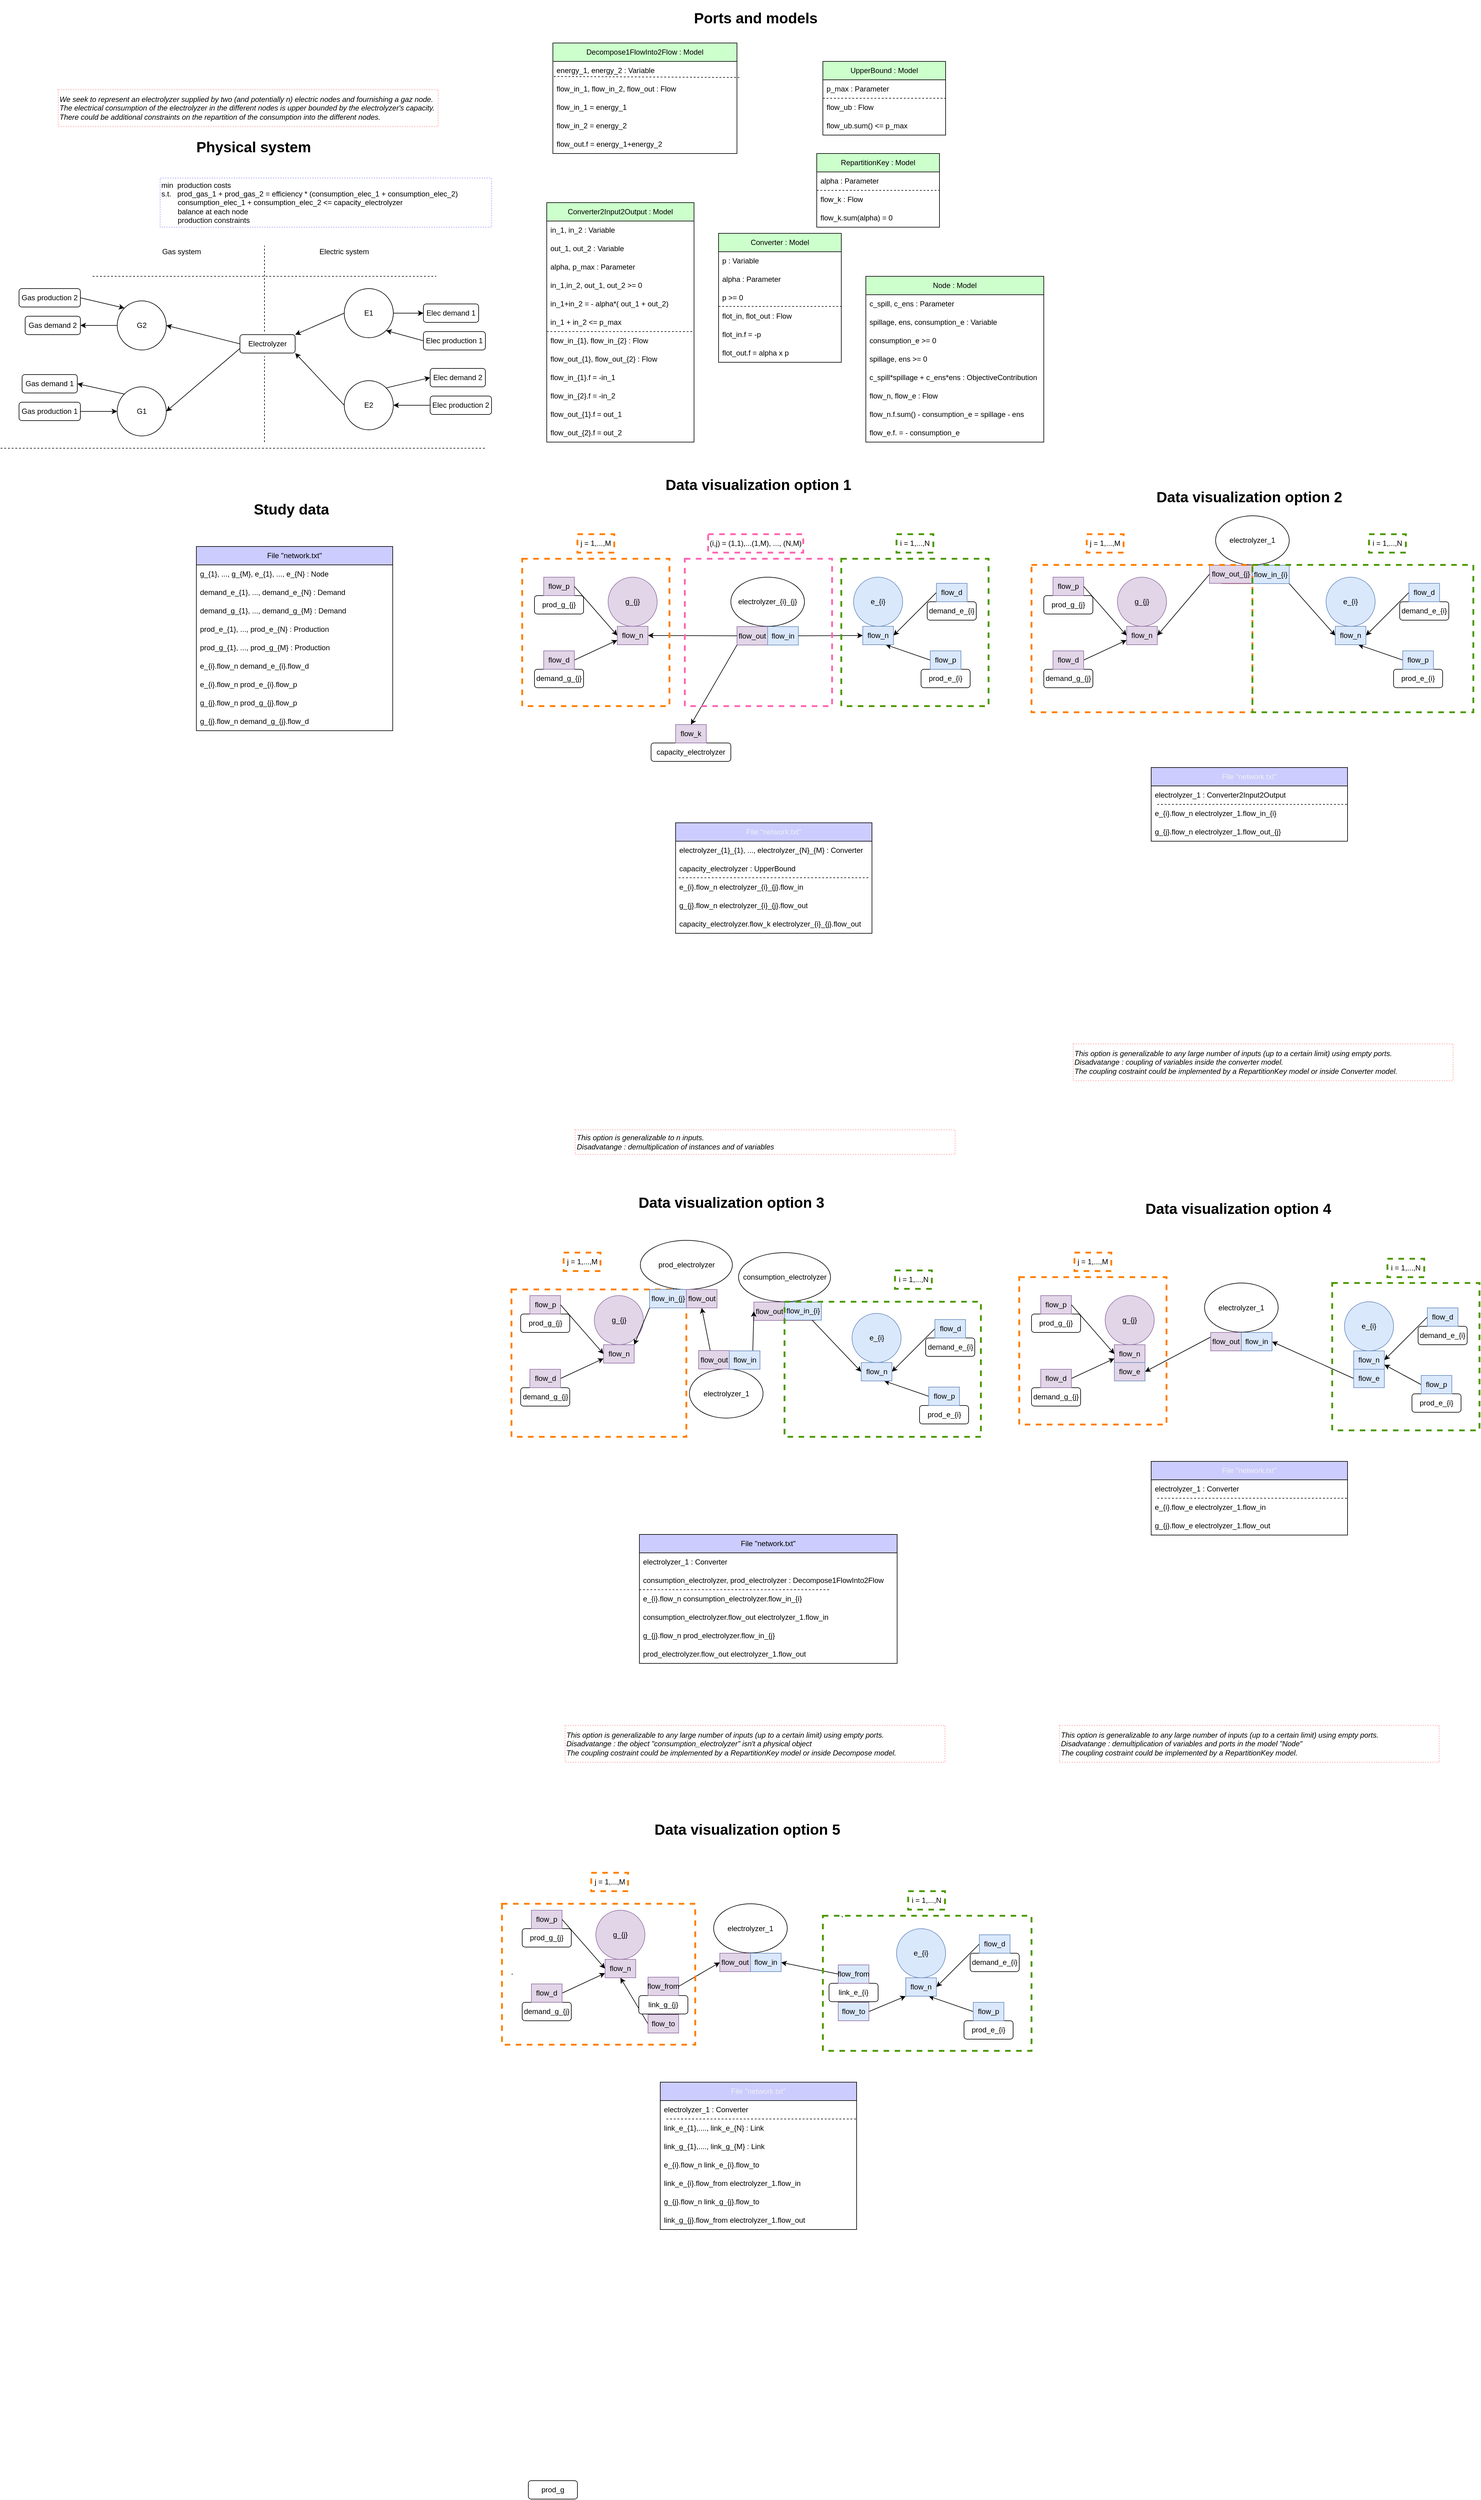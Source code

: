<mxfile>
    <diagram id="C5RBs43oDa-KdzZeNtuy" name="Page-1">
        <mxGraphModel dx="1202" dy="1762" grid="1" gridSize="10" guides="1" tooltips="1" connect="1" arrows="1" fold="1" page="1" pageScale="1" pageWidth="827" pageHeight="1169" math="0" shadow="0">
            <root>
                <mxCell id="WIyWlLk6GJQsqaUBKTNV-0"/>
                <mxCell id="WIyWlLk6GJQsqaUBKTNV-1" parent="WIyWlLk6GJQsqaUBKTNV-0"/>
                <mxCell id="hW5n2ouBTmK9XzmkuQqM-54" value="" style="endArrow=none;dashed=1;html=1;rounded=0;startArrow=none;" parent="WIyWlLk6GJQsqaUBKTNV-1" edge="1">
                    <mxGeometry width="50" height="50" relative="1" as="geometry">
                        <mxPoint x="440" y="-190" as="sourcePoint"/>
                        <mxPoint x="440" y="-330" as="targetPoint"/>
                    </mxGeometry>
                </mxCell>
                <mxCell id="hW5n2ouBTmK9XzmkuQqM-55" value="" style="endArrow=none;dashed=1;html=1;rounded=0;" parent="WIyWlLk6GJQsqaUBKTNV-1" edge="1">
                    <mxGeometry width="50" height="50" relative="1" as="geometry">
                        <mxPoint x="160" y="-280" as="sourcePoint"/>
                        <mxPoint x="720" y="-280" as="targetPoint"/>
                    </mxGeometry>
                </mxCell>
                <mxCell id="hW5n2ouBTmK9XzmkuQqM-56" value="Gas system" style="text;html=1;strokeColor=none;fillColor=none;align=center;verticalAlign=middle;whiteSpace=wrap;rounded=0;" parent="WIyWlLk6GJQsqaUBKTNV-1" vertex="1">
                    <mxGeometry x="250" y="-340" width="110" height="40" as="geometry"/>
                </mxCell>
                <mxCell id="hW5n2ouBTmK9XzmkuQqM-57" value="Electric system" style="text;html=1;strokeColor=none;fillColor=none;align=center;verticalAlign=middle;whiteSpace=wrap;rounded=0;" parent="WIyWlLk6GJQsqaUBKTNV-1" vertex="1">
                    <mxGeometry x="515" y="-340" width="110" height="40" as="geometry"/>
                </mxCell>
                <mxCell id="hW5n2ouBTmK9XzmkuQqM-58" value="G2" style="ellipse;whiteSpace=wrap;html=1;aspect=fixed;" parent="WIyWlLk6GJQsqaUBKTNV-1" vertex="1">
                    <mxGeometry x="200" y="-240" width="80" height="80" as="geometry"/>
                </mxCell>
                <mxCell id="hW5n2ouBTmK9XzmkuQqM-59" value="E1" style="ellipse;whiteSpace=wrap;html=1;aspect=fixed;" parent="WIyWlLk6GJQsqaUBKTNV-1" vertex="1">
                    <mxGeometry x="570" y="-260" width="80" height="80" as="geometry"/>
                </mxCell>
                <mxCell id="hW5n2ouBTmK9XzmkuQqM-60" value="" style="endArrow=classic;html=1;rounded=0;entryX=0;entryY=0.5;entryDx=0;entryDy=0;exitX=1;exitY=0.5;exitDx=0;exitDy=0;" parent="WIyWlLk6GJQsqaUBKTNV-1" source="hW5n2ouBTmK9XzmkuQqM-64" target="671" edge="1">
                    <mxGeometry width="50" height="50" relative="1" as="geometry">
                        <mxPoint x="230" y="-90" as="sourcePoint"/>
                        <mxPoint x="440" y="-90" as="targetPoint"/>
                    </mxGeometry>
                </mxCell>
                <mxCell id="hW5n2ouBTmK9XzmkuQqM-61" value="" style="endArrow=classic;html=1;rounded=0;exitX=0;exitY=0.5;exitDx=0;exitDy=0;entryX=1;entryY=0.5;entryDx=0;entryDy=0;" parent="WIyWlLk6GJQsqaUBKTNV-1" source="hW5n2ouBTmK9XzmkuQqM-58" target="hW5n2ouBTmK9XzmkuQqM-67" edge="1">
                    <mxGeometry width="50" height="50" relative="1" as="geometry">
                        <mxPoint x="240" y="-80" as="sourcePoint"/>
                        <mxPoint x="210" y="-230" as="targetPoint"/>
                    </mxGeometry>
                </mxCell>
                <mxCell id="hW5n2ouBTmK9XzmkuQqM-63" value="" style="endArrow=classic;html=1;rounded=0;entryX=1;entryY=0.5;entryDx=0;entryDy=0;exitX=0;exitY=0.5;exitDx=0;exitDy=0;" parent="WIyWlLk6GJQsqaUBKTNV-1" source="hW5n2ouBTmK9XzmkuQqM-65" target="50" edge="1">
                    <mxGeometry width="50" height="50" relative="1" as="geometry">
                        <mxPoint x="650" y="-90" as="sourcePoint"/>
                        <mxPoint x="600" y="-110" as="targetPoint"/>
                    </mxGeometry>
                </mxCell>
                <mxCell id="hW5n2ouBTmK9XzmkuQqM-64" value="Gas production 1" style="rounded=1;whiteSpace=wrap;html=1;" parent="WIyWlLk6GJQsqaUBKTNV-1" vertex="1">
                    <mxGeometry x="40" y="-75" width="100" height="30" as="geometry"/>
                </mxCell>
                <mxCell id="hW5n2ouBTmK9XzmkuQqM-65" value="Elec production 2" style="rounded=1;whiteSpace=wrap;html=1;" parent="WIyWlLk6GJQsqaUBKTNV-1" vertex="1">
                    <mxGeometry x="710" y="-85" width="100" height="30" as="geometry"/>
                </mxCell>
                <mxCell id="hW5n2ouBTmK9XzmkuQqM-66" value="Elec demand 1" style="rounded=1;whiteSpace=wrap;html=1;" parent="WIyWlLk6GJQsqaUBKTNV-1" vertex="1">
                    <mxGeometry x="699" y="-235" width="90" height="30" as="geometry"/>
                </mxCell>
                <mxCell id="hW5n2ouBTmK9XzmkuQqM-67" value="Gas demand 2" style="rounded=1;whiteSpace=wrap;html=1;" parent="WIyWlLk6GJQsqaUBKTNV-1" vertex="1">
                    <mxGeometry x="50" y="-215" width="90" height="30" as="geometry"/>
                </mxCell>
                <mxCell id="hW5n2ouBTmK9XzmkuQqM-78" value="" style="endArrow=none;dashed=1;html=1;rounded=0;" parent="WIyWlLk6GJQsqaUBKTNV-1" edge="1">
                    <mxGeometry width="50" height="50" relative="1" as="geometry">
                        <mxPoint x="10" as="sourcePoint"/>
                        <mxPoint x="800" as="targetPoint"/>
                    </mxGeometry>
                </mxCell>
                <mxCell id="0" value="" style="group" parent="WIyWlLk6GJQsqaUBKTNV-1" vertex="1" connectable="0">
                    <mxGeometry x="890" y="-584" width="840" height="594" as="geometry"/>
                </mxCell>
                <mxCell id="150" value="RepartitionKey : Model" style="swimlane;fontStyle=0;childLayout=stackLayout;horizontal=1;startSize=30;horizontalStack=0;resizeParent=1;resizeParentMax=0;resizeLast=0;collapsible=1;marginBottom=0;whiteSpace=wrap;html=1;fontColor=#000000;strokeColor=default;fillColor=#CCFFCC;" parent="0" vertex="1">
                    <mxGeometry x="450" y="104" width="200" height="120" as="geometry"/>
                </mxCell>
                <mxCell id="152" value="alpha : Parameter" style="text;strokeColor=none;fillColor=none;align=left;verticalAlign=middle;spacingLeft=4;spacingRight=4;overflow=hidden;points=[[0,0.5],[1,0.5]];portConstraint=eastwest;rotatable=0;whiteSpace=wrap;html=1;" parent="150" vertex="1">
                    <mxGeometry y="30" width="200" height="30" as="geometry"/>
                </mxCell>
                <mxCell id="154" value="" style="endArrow=none;dashed=1;html=1;rounded=0;exitX=0;exitY=0.5;exitDx=0;exitDy=0;entryX=1;entryY=0.5;entryDx=0;entryDy=0;" parent="150" edge="1">
                    <mxGeometry width="50" height="50" relative="1" as="geometry">
                        <mxPoint y="60" as="sourcePoint"/>
                        <mxPoint x="200" y="60" as="targetPoint"/>
                    </mxGeometry>
                </mxCell>
                <mxCell id="155" value="flow_k : Flow" style="text;strokeColor=none;fillColor=none;align=left;verticalAlign=middle;spacingLeft=4;spacingRight=4;overflow=hidden;points=[[0,0.5],[1,0.5]];portConstraint=eastwest;rotatable=0;whiteSpace=wrap;html=1;" parent="150" vertex="1">
                    <mxGeometry y="60" width="200" height="30" as="geometry"/>
                </mxCell>
                <mxCell id="158" value="flow_k.sum(alpha) = 0" style="text;strokeColor=none;fillColor=none;align=left;verticalAlign=middle;spacingLeft=4;spacingRight=4;overflow=hidden;points=[[0,0.5],[1,0.5]];portConstraint=eastwest;rotatable=0;whiteSpace=wrap;html=1;" parent="150" vertex="1">
                    <mxGeometry y="90" width="200" height="30" as="geometry"/>
                </mxCell>
                <mxCell id="192" value="Converter2Input2Output : Model" style="swimlane;fontStyle=0;childLayout=stackLayout;horizontal=1;startSize=30;horizontalStack=0;resizeParent=1;resizeParentMax=0;resizeLast=0;collapsible=1;marginBottom=0;whiteSpace=wrap;html=1;fontColor=#000000;fillColor=#CCFFCC;" parent="0" vertex="1">
                    <mxGeometry x="10" y="184" width="240" height="390" as="geometry"/>
                </mxCell>
                <mxCell id="201" value="in_1, in_2 : Variable" style="text;strokeColor=none;fillColor=none;align=left;verticalAlign=middle;spacingLeft=4;spacingRight=4;overflow=hidden;points=[[0,0.5],[1,0.5]];portConstraint=eastwest;rotatable=0;whiteSpace=wrap;html=1;" parent="192" vertex="1">
                    <mxGeometry y="30" width="240" height="30" as="geometry"/>
                </mxCell>
                <mxCell id="193" value="out_1, out_2 : Variable" style="text;strokeColor=none;fillColor=none;align=left;verticalAlign=middle;spacingLeft=4;spacingRight=4;overflow=hidden;points=[[0,0.5],[1,0.5]];portConstraint=eastwest;rotatable=0;whiteSpace=wrap;html=1;" parent="192" vertex="1">
                    <mxGeometry y="60" width="240" height="30" as="geometry"/>
                </mxCell>
                <mxCell id="194" value="alpha, p_max : Parameter" style="text;strokeColor=none;fillColor=none;align=left;verticalAlign=middle;spacingLeft=4;spacingRight=4;overflow=hidden;points=[[0,0.5],[1,0.5]];portConstraint=eastwest;rotatable=0;whiteSpace=wrap;html=1;" parent="192" vertex="1">
                    <mxGeometry y="90" width="240" height="30" as="geometry"/>
                </mxCell>
                <mxCell id="704" value="in_1,in_2, out_1, out_2 &amp;gt;= 0" style="text;strokeColor=none;fillColor=none;align=left;verticalAlign=middle;spacingLeft=4;spacingRight=4;overflow=hidden;points=[[0,0.5],[1,0.5]];portConstraint=eastwest;rotatable=0;whiteSpace=wrap;html=1;" parent="192" vertex="1">
                    <mxGeometry y="120" width="240" height="30" as="geometry"/>
                </mxCell>
                <mxCell id="705" value="in_1+in_2 = - alpha*( out_1 + out_2)" style="text;strokeColor=none;fillColor=none;align=left;verticalAlign=middle;spacingLeft=4;spacingRight=4;overflow=hidden;points=[[0,0.5],[1,0.5]];portConstraint=eastwest;rotatable=0;whiteSpace=wrap;html=1;" parent="192" vertex="1">
                    <mxGeometry y="150" width="240" height="30" as="geometry"/>
                </mxCell>
                <mxCell id="203" value="&lt;span style=&quot;color: rgba(0, 0, 0, 0); font-family: monospace; font-size: 0px;&quot;&gt;%3CmxGraphModel%3E%3Croot%3E%3CmxCell%20id%3D%220%22%2F%3E%3CmxCell%20id%3D%221%22%20parent%3D%220%22%2F%3E%3CmxCell%20id%3D%222%22%20value%3D%22alpha%20%3A%20Parameter%22%20style%3D%22text%3BstrokeColor%3Dnone%3BfillColor%3Dnone%3Balign%3Dleft%3BverticalAlign%3Dmiddle%3BspacingLeft%3D4%3BspacingRight%3D4%3Boverflow%3Dhidden%3Bpoints%3D%5B%5B0%2C0.5%5D%2C%5B1%2C0.5%5D%5D%3BportConstraint%3Deastwest%3Brotatable%3D0%3BwhiteSpace%3Dwrap%3Bhtml%3D1%3B%22%20vertex%3D%221%22%20parent%3D%221%22%3E%3CmxGeometry%20x%3D%22960%22%20y%3D%22-180%22%20width%3D%22200%22%20height%3D%2230%22%20as%3D%22geometry%22%2F%3E%3C%2FmxCell%3E%3C%2Froot%3E%3C%2FmxGraphModeininii&lt;/span&gt;in_1 + in_2 &amp;lt;= p_max" style="text;strokeColor=none;fillColor=none;align=left;verticalAlign=middle;spacingLeft=4;spacingRight=4;overflow=hidden;points=[[0,0.5],[1,0.5]];portConstraint=eastwest;rotatable=0;whiteSpace=wrap;html=1;" parent="192" vertex="1">
                    <mxGeometry y="180" width="240" height="30" as="geometry"/>
                </mxCell>
                <mxCell id="196" value="" style="endArrow=none;dashed=1;html=1;rounded=0;exitX=0;exitY=0.5;exitDx=0;exitDy=0;" parent="192" edge="1">
                    <mxGeometry width="50" height="50" relative="1" as="geometry">
                        <mxPoint y="210" as="sourcePoint"/>
                        <mxPoint x="240" y="210" as="targetPoint"/>
                    </mxGeometry>
                </mxCell>
                <mxCell id="197" value="flow_in_{1}, flow_in_{2} : Flow" style="text;strokeColor=none;fillColor=none;align=left;verticalAlign=middle;spacingLeft=4;spacingRight=4;overflow=hidden;points=[[0,0.5],[1,0.5]];portConstraint=eastwest;rotatable=0;whiteSpace=wrap;html=1;" parent="192" vertex="1">
                    <mxGeometry y="210" width="240" height="30" as="geometry"/>
                </mxCell>
                <mxCell id="204" value="flow_out_{1}, flow_out_{2} : Flow" style="text;strokeColor=none;fillColor=none;align=left;verticalAlign=middle;spacingLeft=4;spacingRight=4;overflow=hidden;points=[[0,0.5],[1,0.5]];portConstraint=eastwest;rotatable=0;whiteSpace=wrap;html=1;" parent="192" vertex="1">
                    <mxGeometry y="240" width="240" height="30" as="geometry"/>
                </mxCell>
                <mxCell id="199" value="flow_in_{1}.f = -in_1" style="text;strokeColor=none;fillColor=none;align=left;verticalAlign=middle;spacingLeft=4;spacingRight=4;overflow=hidden;points=[[0,0.5],[1,0.5]];portConstraint=eastwest;rotatable=0;whiteSpace=wrap;html=1;" parent="192" vertex="1">
                    <mxGeometry y="270" width="240" height="30" as="geometry"/>
                </mxCell>
                <mxCell id="205" value="flow_in_{2}.f = -in_2" style="text;strokeColor=none;fillColor=none;align=left;verticalAlign=middle;spacingLeft=4;spacingRight=4;overflow=hidden;points=[[0,0.5],[1,0.5]];portConstraint=eastwest;rotatable=0;whiteSpace=wrap;html=1;" parent="192" vertex="1">
                    <mxGeometry y="300" width="240" height="30" as="geometry"/>
                </mxCell>
                <mxCell id="200" value="flow_out_{1}.f = out_1" style="text;strokeColor=none;fillColor=none;align=left;verticalAlign=middle;spacingLeft=4;spacingRight=4;overflow=hidden;points=[[0,0.5],[1,0.5]];portConstraint=eastwest;rotatable=0;whiteSpace=wrap;html=1;" parent="192" vertex="1">
                    <mxGeometry y="330" width="240" height="30" as="geometry"/>
                </mxCell>
                <mxCell id="706" value="flow_out_{2}.f = out_2" style="text;strokeColor=none;fillColor=none;align=left;verticalAlign=middle;spacingLeft=4;spacingRight=4;overflow=hidden;points=[[0,0.5],[1,0.5]];portConstraint=eastwest;rotatable=0;whiteSpace=wrap;html=1;" parent="192" vertex="1">
                    <mxGeometry y="360" width="240" height="30" as="geometry"/>
                </mxCell>
                <mxCell id="397" value="Converter : Model" style="swimlane;fontStyle=0;childLayout=stackLayout;horizontal=1;startSize=30;horizontalStack=0;resizeParent=1;resizeParentMax=0;resizeLast=0;collapsible=1;marginBottom=0;whiteSpace=wrap;html=1;fillColor=#CCFFCC;fontColor=#000000;" parent="0" vertex="1">
                    <mxGeometry x="290" y="234" width="200" height="210" as="geometry"/>
                </mxCell>
                <mxCell id="398" value="p : Variable" style="text;strokeColor=none;fillColor=none;align=left;verticalAlign=middle;spacingLeft=4;spacingRight=4;overflow=hidden;points=[[0,0.5],[1,0.5]];portConstraint=eastwest;rotatable=0;whiteSpace=wrap;html=1;" parent="397" vertex="1">
                    <mxGeometry y="30" width="200" height="30" as="geometry"/>
                </mxCell>
                <mxCell id="399" value="alpha : Parameter" style="text;strokeColor=none;fillColor=none;align=left;verticalAlign=middle;spacingLeft=4;spacingRight=4;overflow=hidden;points=[[0,0.5],[1,0.5]];portConstraint=eastwest;rotatable=0;whiteSpace=wrap;html=1;" parent="397" vertex="1">
                    <mxGeometry y="60" width="200" height="30" as="geometry"/>
                </mxCell>
                <mxCell id="400" value="p &amp;gt;= 0" style="text;strokeColor=none;fillColor=none;align=left;verticalAlign=middle;spacingLeft=4;spacingRight=4;overflow=hidden;points=[[0,0.5],[1,0.5]];portConstraint=eastwest;rotatable=0;whiteSpace=wrap;html=1;" parent="397" vertex="1">
                    <mxGeometry y="90" width="200" height="30" as="geometry"/>
                </mxCell>
                <mxCell id="401" value="" style="endArrow=none;dashed=1;html=1;rounded=0;exitX=0;exitY=0.5;exitDx=0;exitDy=0;entryX=1;entryY=0.5;entryDx=0;entryDy=0;" parent="397" edge="1">
                    <mxGeometry width="50" height="50" relative="1" as="geometry">
                        <mxPoint y="119" as="sourcePoint"/>
                        <mxPoint x="200" y="119" as="targetPoint"/>
                    </mxGeometry>
                </mxCell>
                <mxCell id="402" value="flot_in, flot_out : Flow" style="text;strokeColor=none;fillColor=none;align=left;verticalAlign=middle;spacingLeft=4;spacingRight=4;overflow=hidden;points=[[0,0.5],[1,0.5]];portConstraint=eastwest;rotatable=0;whiteSpace=wrap;html=1;" parent="397" vertex="1">
                    <mxGeometry y="120" width="200" height="30" as="geometry"/>
                </mxCell>
                <mxCell id="403" value="flot_in.f = -p" style="text;strokeColor=none;fillColor=none;align=left;verticalAlign=middle;spacingLeft=4;spacingRight=4;overflow=hidden;points=[[0,0.5],[1,0.5]];portConstraint=eastwest;rotatable=0;whiteSpace=wrap;html=1;" parent="397" vertex="1">
                    <mxGeometry y="150" width="200" height="30" as="geometry"/>
                </mxCell>
                <mxCell id="404" value="flot_out.f = alpha x p" style="text;strokeColor=none;fillColor=none;align=left;verticalAlign=middle;spacingLeft=4;spacingRight=4;overflow=hidden;points=[[0,0.5],[1,0.5]];portConstraint=eastwest;rotatable=0;whiteSpace=wrap;html=1;" parent="397" vertex="1">
                    <mxGeometry y="180" width="200" height="30" as="geometry"/>
                </mxCell>
                <mxCell id="215" value="" style="endArrow=none;dashed=1;html=1;rounded=0;exitX=0;exitY=0.5;exitDx=0;exitDy=0;entryX=1;entryY=0.5;entryDx=0;entryDy=0;" parent="0" edge="1">
                    <mxGeometry width="50" height="50" relative="1" as="geometry">
                        <mxPoint x="460" y="14" as="sourcePoint"/>
                        <mxPoint x="660" y="14" as="targetPoint"/>
                    </mxGeometry>
                </mxCell>
                <mxCell id="559" value="Node : Model" style="swimlane;fontStyle=0;childLayout=stackLayout;horizontal=1;startSize=30;horizontalStack=0;resizeParent=1;resizeParentMax=0;resizeLast=0;collapsible=1;marginBottom=0;whiteSpace=wrap;html=1;fillColor=#CCFFCC;fontColor=#000000;" parent="0" vertex="1">
                    <mxGeometry x="530" y="304" width="290" height="270" as="geometry"/>
                </mxCell>
                <mxCell id="666" value="c_spill, c_ens : Parameter" style="text;strokeColor=none;fillColor=none;align=left;verticalAlign=middle;spacingLeft=4;spacingRight=4;overflow=hidden;points=[[0,0.5],[1,0.5]];portConstraint=eastwest;rotatable=0;whiteSpace=wrap;html=1;" parent="559" vertex="1">
                    <mxGeometry y="30" width="290" height="30" as="geometry"/>
                </mxCell>
                <mxCell id="560" value="spillage, ens, consumption_e : Variable" style="text;strokeColor=none;fillColor=none;align=left;verticalAlign=middle;spacingLeft=4;spacingRight=4;overflow=hidden;points=[[0,0.5],[1,0.5]];portConstraint=eastwest;rotatable=0;whiteSpace=wrap;html=1;" parent="559" vertex="1">
                    <mxGeometry y="60" width="290" height="30" as="geometry"/>
                </mxCell>
                <mxCell id="659" value="consumption_e &amp;gt;= 0" style="text;strokeColor=none;fillColor=none;align=left;verticalAlign=middle;spacingLeft=4;spacingRight=4;overflow=hidden;points=[[0,0.5],[1,0.5]];portConstraint=eastwest;rotatable=0;whiteSpace=wrap;html=1;" parent="559" vertex="1">
                    <mxGeometry y="90" width="290" height="30" as="geometry"/>
                </mxCell>
                <mxCell id="815" value="spillage, ens &amp;gt;= 0" style="text;strokeColor=none;fillColor=none;align=left;verticalAlign=middle;spacingLeft=4;spacingRight=4;overflow=hidden;points=[[0,0.5],[1,0.5]];portConstraint=eastwest;rotatable=0;whiteSpace=wrap;html=1;" parent="559" vertex="1">
                    <mxGeometry y="120" width="290" height="30" as="geometry"/>
                </mxCell>
                <mxCell id="667" value="c_spill*spillage + c_ens*ens : ObjectiveContribution" style="text;strokeColor=none;fillColor=none;align=left;verticalAlign=middle;spacingLeft=4;spacingRight=4;overflow=hidden;points=[[0,0.5],[1,0.5]];portConstraint=eastwest;rotatable=0;whiteSpace=wrap;html=1;" parent="559" vertex="1">
                    <mxGeometry y="150" width="290" height="30" as="geometry"/>
                </mxCell>
                <mxCell id="561" value="flow_n, flow_e : Flow" style="text;strokeColor=none;fillColor=none;align=left;verticalAlign=middle;spacingLeft=4;spacingRight=4;overflow=hidden;points=[[0,0.5],[1,0.5]];portConstraint=eastwest;rotatable=0;whiteSpace=wrap;html=1;" parent="559" vertex="1">
                    <mxGeometry y="180" width="290" height="30" as="geometry"/>
                </mxCell>
                <mxCell id="562" value="flow_n.f.sum() - consumption_e = spillage - ens" style="text;strokeColor=none;fillColor=none;align=left;verticalAlign=middle;spacingLeft=4;spacingRight=4;overflow=hidden;points=[[0,0.5],[1,0.5]];portConstraint=eastwest;rotatable=0;whiteSpace=wrap;html=1;" parent="559" vertex="1">
                    <mxGeometry y="210" width="290" height="30" as="geometry"/>
                </mxCell>
                <mxCell id="652" value="flow_e.f. = - consumption_e" style="text;strokeColor=none;fillColor=none;align=left;verticalAlign=middle;spacingLeft=4;spacingRight=4;overflow=hidden;points=[[0,0.5],[1,0.5]];portConstraint=eastwest;rotatable=0;whiteSpace=wrap;html=1;" parent="559" vertex="1">
                    <mxGeometry y="240" width="290" height="30" as="geometry"/>
                </mxCell>
                <mxCell id="1" value="" style="group;fillColor=none;" parent="WIyWlLk6GJQsqaUBKTNV-1" vertex="1" connectable="0">
                    <mxGeometry x="109" y="80" width="680" height="690" as="geometry"/>
                </mxCell>
                <mxCell id="hW5n2ouBTmK9XzmkuQqM-36" value="File &quot;network.txt&quot;" style="swimlane;fontStyle=0;childLayout=stackLayout;horizontal=1;startSize=30;horizontalStack=0;resizeParent=1;resizeParentMax=0;resizeLast=0;collapsible=1;marginBottom=0;whiteSpace=wrap;html=1;fillColor=#ccccff;" parent="1" vertex="1">
                    <mxGeometry x="220" y="80" width="320" height="300" as="geometry"/>
                </mxCell>
                <mxCell id="390" value="g_{1}, ..., g_{M}, e_{1}, ..., e_{N} : Node" style="text;strokeColor=none;fillColor=none;align=left;verticalAlign=middle;spacingLeft=4;spacingRight=4;overflow=hidden;points=[[0,0.5],[1,0.5]];portConstraint=eastwest;rotatable=0;whiteSpace=wrap;html=1;" parent="hW5n2ouBTmK9XzmkuQqM-36" vertex="1">
                    <mxGeometry y="30" width="320" height="30" as="geometry"/>
                </mxCell>
                <mxCell id="391" value="demand_e_{1}, ..., demand_e_{N} : Demand" style="text;strokeColor=none;fillColor=none;align=left;verticalAlign=middle;spacingLeft=4;spacingRight=4;overflow=hidden;points=[[0,0.5],[1,0.5]];portConstraint=eastwest;rotatable=0;whiteSpace=wrap;html=1;" parent="hW5n2ouBTmK9XzmkuQqM-36" vertex="1">
                    <mxGeometry y="60" width="320" height="30" as="geometry"/>
                </mxCell>
                <mxCell id="820" value="demand_g_{1}, ..., demand_g_{M} : Demand&amp;nbsp;" style="text;strokeColor=none;fillColor=none;align=left;verticalAlign=middle;spacingLeft=4;spacingRight=4;overflow=hidden;points=[[0,0.5],[1,0.5]];portConstraint=eastwest;rotatable=0;whiteSpace=wrap;html=1;" vertex="1" parent="hW5n2ouBTmK9XzmkuQqM-36">
                    <mxGeometry y="90" width="320" height="30" as="geometry"/>
                </mxCell>
                <mxCell id="392" value="prod_e_{1}, ..., prod_e_{N} : Production" style="text;strokeColor=none;fillColor=none;align=left;verticalAlign=middle;spacingLeft=4;spacingRight=4;overflow=hidden;points=[[0,0.5],[1,0.5]];portConstraint=eastwest;rotatable=0;whiteSpace=wrap;html=1;" parent="hW5n2ouBTmK9XzmkuQqM-36" vertex="1">
                    <mxGeometry y="120" width="320" height="30" as="geometry"/>
                </mxCell>
                <mxCell id="821" value="prod_g_{1}, ..., prod_g_{M} : Production" style="text;strokeColor=none;fillColor=none;align=left;verticalAlign=middle;spacingLeft=4;spacingRight=4;overflow=hidden;points=[[0,0.5],[1,0.5]];portConstraint=eastwest;rotatable=0;whiteSpace=wrap;html=1;" vertex="1" parent="hW5n2ouBTmK9XzmkuQqM-36">
                    <mxGeometry y="150" width="320" height="30" as="geometry"/>
                </mxCell>
                <mxCell id="394" value="e_{i}.flow_n demand_e_{i}.flow_d" style="text;strokeColor=none;fillColor=none;align=left;verticalAlign=middle;spacingLeft=4;spacingRight=4;overflow=hidden;points=[[0,0.5],[1,0.5]];portConstraint=eastwest;rotatable=0;whiteSpace=wrap;html=1;" parent="hW5n2ouBTmK9XzmkuQqM-36" vertex="1">
                    <mxGeometry y="180" width="320" height="30" as="geometry"/>
                </mxCell>
                <mxCell id="393" value="e_{i}.flow_n prod_e_{i}.flow_p" style="text;strokeColor=none;fillColor=none;align=left;verticalAlign=middle;spacingLeft=4;spacingRight=4;overflow=hidden;points=[[0,0.5],[1,0.5]];portConstraint=eastwest;rotatable=0;whiteSpace=wrap;html=1;" parent="hW5n2ouBTmK9XzmkuQqM-36" vertex="1">
                    <mxGeometry y="210" width="320" height="30" as="geometry"/>
                </mxCell>
                <mxCell id="395" value="g_{j}.flow_n prod_g_{j}.flow_p" style="text;strokeColor=none;fillColor=none;align=left;verticalAlign=middle;spacingLeft=4;spacingRight=4;overflow=hidden;points=[[0,0.5],[1,0.5]];portConstraint=eastwest;rotatable=0;whiteSpace=wrap;html=1;" parent="hW5n2ouBTmK9XzmkuQqM-36" vertex="1">
                    <mxGeometry y="240" width="320" height="30" as="geometry"/>
                </mxCell>
                <mxCell id="396" value="g_{j}.flow_n demand_g_{j}.flow_d" style="text;strokeColor=none;fillColor=none;align=left;verticalAlign=middle;spacingLeft=4;spacingRight=4;overflow=hidden;points=[[0,0.5],[1,0.5]];portConstraint=eastwest;rotatable=0;whiteSpace=wrap;html=1;" parent="hW5n2ouBTmK9XzmkuQqM-36" vertex="1">
                    <mxGeometry y="270" width="320" height="30" as="geometry"/>
                </mxCell>
                <mxCell id="hW5n2ouBTmK9XzmkuQqM-80" value="&lt;h1&gt;Study data&lt;/h1&gt;" style="text;html=1;strokeColor=none;fillColor=none;spacing=5;spacingTop=-20;whiteSpace=wrap;overflow=hidden;rounded=0;align=center;" parent="1" vertex="1">
                    <mxGeometry x="250" width="250" height="40" as="geometry"/>
                </mxCell>
                <mxCell id="11" value="&lt;font style=&quot;&quot;&gt;&lt;b&gt;&lt;font style=&quot;font-size: 24px;&quot;&gt;Data visualization&lt;/font&gt;&lt;/b&gt;&lt;b style=&quot;&quot;&gt;&lt;font style=&quot;font-size: 24px;&quot;&gt;&amp;nbsp;option 1&lt;/font&gt;&lt;br&gt;&lt;/b&gt;&lt;/font&gt;" style="text;html=1;strokeColor=none;fillColor=none;align=center;verticalAlign=middle;whiteSpace=wrap;rounded=0;" parent="WIyWlLk6GJQsqaUBKTNV-1" vertex="1">
                    <mxGeometry x="1030" width="430" height="120" as="geometry"/>
                </mxCell>
                <mxCell id="50" value="E2" style="ellipse;whiteSpace=wrap;html=1;aspect=fixed;" parent="WIyWlLk6GJQsqaUBKTNV-1" vertex="1">
                    <mxGeometry x="570" y="-110" width="80" height="80" as="geometry"/>
                </mxCell>
                <mxCell id="171" value="" style="endArrow=none;dashed=1;html=1;rounded=0;" parent="WIyWlLk6GJQsqaUBKTNV-1" edge="1">
                    <mxGeometry width="50" height="50" relative="1" as="geometry">
                        <mxPoint x="440" y="-10" as="sourcePoint"/>
                        <mxPoint x="440" y="-150" as="targetPoint"/>
                    </mxGeometry>
                </mxCell>
                <mxCell id="170" value="Electrolyzer" style="rounded=1;whiteSpace=wrap;html=1;" parent="WIyWlLk6GJQsqaUBKTNV-1" vertex="1">
                    <mxGeometry x="400" y="-185" width="90" height="30" as="geometry"/>
                </mxCell>
                <mxCell id="172" value="" style="endArrow=classic;html=1;rounded=0;entryX=0;entryY=0.5;entryDx=0;entryDy=0;exitX=1;exitY=0.5;exitDx=0;exitDy=0;" parent="WIyWlLk6GJQsqaUBKTNV-1" source="hW5n2ouBTmK9XzmkuQqM-59" target="hW5n2ouBTmK9XzmkuQqM-66" edge="1">
                    <mxGeometry width="50" height="50" relative="1" as="geometry">
                        <mxPoint x="720" y="-60" as="sourcePoint"/>
                        <mxPoint x="660" y="-60" as="targetPoint"/>
                    </mxGeometry>
                </mxCell>
                <mxCell id="173" value="" style="endArrow=classic;html=1;rounded=0;entryX=1;entryY=0;entryDx=0;entryDy=0;exitX=0;exitY=0.5;exitDx=0;exitDy=0;" parent="WIyWlLk6GJQsqaUBKTNV-1" source="hW5n2ouBTmK9XzmkuQqM-59" target="170" edge="1">
                    <mxGeometry width="50" height="50" relative="1" as="geometry">
                        <mxPoint x="660" y="-210" as="sourcePoint"/>
                        <mxPoint x="709" y="-210" as="targetPoint"/>
                    </mxGeometry>
                </mxCell>
                <mxCell id="174" value="" style="endArrow=classic;html=1;rounded=0;entryX=1;entryY=1;entryDx=0;entryDy=0;exitX=0;exitY=0.5;exitDx=0;exitDy=0;" parent="WIyWlLk6GJQsqaUBKTNV-1" source="50" target="170" edge="1">
                    <mxGeometry width="50" height="50" relative="1" as="geometry">
                        <mxPoint x="580" y="-210" as="sourcePoint"/>
                        <mxPoint x="500" y="-175" as="targetPoint"/>
                    </mxGeometry>
                </mxCell>
                <mxCell id="175" value="" style="endArrow=classic;html=1;rounded=0;entryX=1;entryY=0.5;entryDx=0;entryDy=0;exitX=0;exitY=0.5;exitDx=0;exitDy=0;" parent="WIyWlLk6GJQsqaUBKTNV-1" source="170" target="hW5n2ouBTmK9XzmkuQqM-58" edge="1">
                    <mxGeometry width="50" height="50" relative="1" as="geometry">
                        <mxPoint x="590" y="-200" as="sourcePoint"/>
                        <mxPoint x="510" y="-165" as="targetPoint"/>
                    </mxGeometry>
                </mxCell>
                <mxCell id="hW5n2ouBTmK9XzmkuQqM-79" value="&lt;h1&gt;Ports and models&lt;/h1&gt;" style="text;html=1;strokeColor=none;fillColor=none;spacing=5;spacingTop=-20;whiteSpace=wrap;overflow=hidden;rounded=0;" parent="WIyWlLk6GJQsqaUBKTNV-1" vertex="1">
                    <mxGeometry x="1134.5" y="-720" width="250" height="40" as="geometry"/>
                </mxCell>
                <mxCell id="213" value="UpperBound : Model" style="swimlane;fontStyle=0;childLayout=stackLayout;horizontal=1;startSize=30;horizontalStack=0;resizeParent=1;resizeParentMax=0;resizeLast=0;collapsible=1;marginBottom=0;whiteSpace=wrap;html=1;fillColor=#ccffcc;fontColor=#000000;" parent="WIyWlLk6GJQsqaUBKTNV-1" vertex="1">
                    <mxGeometry x="1350" y="-630" width="200" height="120" as="geometry"/>
                </mxCell>
                <mxCell id="214" value="p_max : Parameter" style="text;strokeColor=none;fillColor=none;align=left;verticalAlign=middle;spacingLeft=4;spacingRight=4;overflow=hidden;points=[[0,0.5],[1,0.5]];portConstraint=eastwest;rotatable=0;whiteSpace=wrap;html=1;" parent="213" vertex="1">
                    <mxGeometry y="30" width="200" height="30" as="geometry"/>
                </mxCell>
                <mxCell id="216" value="flow_ub : Flow" style="text;strokeColor=none;fillColor=none;align=left;verticalAlign=middle;spacingLeft=4;spacingRight=4;overflow=hidden;points=[[0,0.5],[1,0.5]];portConstraint=eastwest;rotatable=0;whiteSpace=wrap;html=1;" parent="213" vertex="1">
                    <mxGeometry y="60" width="200" height="30" as="geometry"/>
                </mxCell>
                <mxCell id="217" value="flow_ub.sum() &amp;lt;= p_max" style="text;strokeColor=none;fillColor=none;align=left;verticalAlign=middle;spacingLeft=4;spacingRight=4;overflow=hidden;points=[[0,0.5],[1,0.5]];portConstraint=eastwest;rotatable=0;whiteSpace=wrap;html=1;" parent="213" vertex="1">
                    <mxGeometry y="90" width="200" height="30" as="geometry"/>
                </mxCell>
                <mxCell id="223" value="&lt;span style=&quot;color: rgb(240, 240, 240);&quot;&gt;File &quot;network.txt&quot;&lt;/span&gt;" style="swimlane;fontStyle=0;childLayout=stackLayout;horizontal=1;startSize=30;horizontalStack=0;resizeParent=1;resizeParentMax=0;resizeLast=0;collapsible=1;marginBottom=0;whiteSpace=wrap;html=1;strokeColor=#000000;fillColor=#CCCCFF;fontColor=#000000;" parent="WIyWlLk6GJQsqaUBKTNV-1" vertex="1">
                    <mxGeometry x="1110" y="610" width="320" height="180" as="geometry"/>
                </mxCell>
                <mxCell id="231" value="electrolyzer_{1}_{1}, ..., electrolyzer_{N}_{M} : Converter" style="text;strokeColor=none;fillColor=none;align=left;verticalAlign=middle;spacingLeft=4;spacingRight=4;overflow=hidden;points=[[0,0.5],[1,0.5]];portConstraint=eastwest;rotatable=0;whiteSpace=wrap;html=1;" parent="223" vertex="1">
                    <mxGeometry y="30" width="320" height="30" as="geometry"/>
                </mxCell>
                <mxCell id="236" value="&lt;span style=&quot;text-align: center;&quot;&gt;capacity_electrolyzer : UpperBound&lt;/span&gt;" style="text;strokeColor=none;fillColor=none;align=left;verticalAlign=middle;spacingLeft=4;spacingRight=4;overflow=hidden;points=[[0,0.5],[1,0.5]];portConstraint=eastwest;rotatable=0;whiteSpace=wrap;html=1;" parent="223" vertex="1">
                    <mxGeometry y="60" width="320" height="30" as="geometry"/>
                </mxCell>
                <mxCell id="234" value="" style="endArrow=none;dashed=1;html=1;rounded=0;exitX=0;exitY=0.5;exitDx=0;exitDy=0;entryX=1;entryY=0.5;entryDx=0;entryDy=0;" parent="223" edge="1">
                    <mxGeometry width="50" height="50" relative="1" as="geometry">
                        <mxPoint x="5" y="89.5" as="sourcePoint"/>
                        <mxPoint x="315" y="89.5" as="targetPoint"/>
                    </mxGeometry>
                </mxCell>
                <mxCell id="242" value="e_{i}.flow_n electrolyzer_{i}_{j}.flow_in" style="text;strokeColor=none;fillColor=none;align=left;verticalAlign=middle;spacingLeft=4;spacingRight=4;overflow=hidden;points=[[0,0.5],[1,0.5]];portConstraint=eastwest;rotatable=0;whiteSpace=wrap;html=1;" parent="223" vertex="1">
                    <mxGeometry y="90" width="320" height="30" as="geometry"/>
                </mxCell>
                <mxCell id="243" value="g_{j}.flow_n electrolyzer_{i}_{j}.flow_out" style="text;strokeColor=none;fillColor=none;align=left;verticalAlign=middle;spacingLeft=4;spacingRight=4;overflow=hidden;points=[[0,0.5],[1,0.5]];portConstraint=eastwest;rotatable=0;whiteSpace=wrap;html=1;" parent="223" vertex="1">
                    <mxGeometry y="120" width="320" height="30" as="geometry"/>
                </mxCell>
                <mxCell id="254" value="capacity_electrolyzer.flow_k electrolyzer_{i}_{j}.flow_out" style="text;strokeColor=none;fillColor=none;align=left;verticalAlign=middle;spacingLeft=4;spacingRight=4;overflow=hidden;points=[[0,0.5],[1,0.5]];portConstraint=eastwest;rotatable=0;whiteSpace=wrap;html=1;" parent="223" vertex="1">
                    <mxGeometry y="150" width="320" height="30" as="geometry"/>
                </mxCell>
                <mxCell id="258" value="&lt;font style=&quot;&quot;&gt;&lt;b&gt;&lt;font style=&quot;font-size: 24px;&quot;&gt;Data visualization&lt;/font&gt;&lt;/b&gt;&lt;b&gt;&lt;font style=&quot;font-size: 24px;&quot;&gt;&amp;nbsp;option 2&lt;/font&gt;&lt;/b&gt;&lt;b style=&quot;&quot;&gt;&lt;br&gt;&lt;/b&gt;&lt;/font&gt;" style="text;html=1;strokeColor=none;fillColor=none;align=center;verticalAlign=middle;whiteSpace=wrap;rounded=0;" parent="WIyWlLk6GJQsqaUBKTNV-1" vertex="1">
                    <mxGeometry x="1830" y="20" width="430" height="120" as="geometry"/>
                </mxCell>
                <mxCell id="305" value="&lt;span style=&quot;color: rgb(240, 240, 240);&quot;&gt;File &quot;network.txt&quot;&lt;/span&gt;" style="swimlane;fontStyle=0;childLayout=stackLayout;horizontal=1;startSize=30;horizontalStack=0;resizeParent=1;resizeParentMax=0;resizeLast=0;collapsible=1;marginBottom=0;whiteSpace=wrap;html=1;fontColor=#000000;fillColor=#CCCCFF;" parent="WIyWlLk6GJQsqaUBKTNV-1" vertex="1">
                    <mxGeometry x="1885" y="520" width="320" height="120" as="geometry"/>
                </mxCell>
                <mxCell id="306" value="electrolyzer_1 : Converter2Input2Output" style="text;strokeColor=none;fillColor=none;align=left;verticalAlign=middle;spacingLeft=4;spacingRight=4;overflow=hidden;points=[[0,0.5],[1,0.5]];portConstraint=eastwest;rotatable=0;whiteSpace=wrap;html=1;" parent="305" vertex="1">
                    <mxGeometry y="30" width="320" height="30" as="geometry"/>
                </mxCell>
                <mxCell id="309" value="" style="endArrow=none;dashed=1;html=1;rounded=0;exitX=0;exitY=0.5;exitDx=0;exitDy=0;entryX=1;entryY=0.5;entryDx=0;entryDy=0;" parent="305" edge="1">
                    <mxGeometry width="50" height="50" relative="1" as="geometry">
                        <mxPoint x="10" y="60.0" as="sourcePoint"/>
                        <mxPoint x="320" y="60.0" as="targetPoint"/>
                    </mxGeometry>
                </mxCell>
                <mxCell id="317" value="e_{i}.flow_n electrolyzer_1.flow_in_{i}" style="text;strokeColor=none;fillColor=none;align=left;verticalAlign=middle;spacingLeft=4;spacingRight=4;overflow=hidden;points=[[0,0.5],[1,0.5]];portConstraint=eastwest;rotatable=0;whiteSpace=wrap;html=1;" parent="305" vertex="1">
                    <mxGeometry y="60" width="320" height="30" as="geometry"/>
                </mxCell>
                <mxCell id="311" value="g_{j}.flow_n electrolyzer_1.flow_out_{j}" style="text;strokeColor=none;fillColor=none;align=left;verticalAlign=middle;spacingLeft=4;spacingRight=4;overflow=hidden;points=[[0,0.5],[1,0.5]];portConstraint=eastwest;rotatable=0;whiteSpace=wrap;html=1;" parent="305" vertex="1">
                    <mxGeometry y="90" width="320" height="30" as="geometry"/>
                </mxCell>
                <mxCell id="388" value="&lt;h1&gt;Physical system&lt;br&gt;&lt;/h1&gt;" style="text;html=1;strokeColor=none;fillColor=none;spacing=5;spacingTop=-20;whiteSpace=wrap;overflow=hidden;rounded=0;" parent="WIyWlLk6GJQsqaUBKTNV-1" vertex="1">
                    <mxGeometry x="324" y="-510" width="250" height="40" as="geometry"/>
                </mxCell>
                <mxCell id="456" value="&lt;font style=&quot;&quot;&gt;&lt;b&gt;&lt;font style=&quot;font-size: 24px;&quot;&gt;Data visualization&lt;/font&gt;&lt;/b&gt;&lt;b&gt;&lt;font style=&quot;font-size: 24px;&quot;&gt;&amp;nbsp;option 3&lt;/font&gt;&lt;/b&gt;&lt;b style=&quot;&quot;&gt;&lt;br&gt;&lt;/b&gt;&lt;/font&gt;" style="text;html=1;strokeColor=none;fillColor=none;align=center;verticalAlign=middle;whiteSpace=wrap;rounded=0;" parent="WIyWlLk6GJQsqaUBKTNV-1" vertex="1">
                    <mxGeometry x="986" y="1169" width="430" height="120" as="geometry"/>
                </mxCell>
                <mxCell id="498" value="File &quot;network.txt&quot;" style="swimlane;fontStyle=0;childLayout=stackLayout;horizontal=1;startSize=30;horizontalStack=0;resizeParent=1;resizeParentMax=0;resizeLast=0;collapsible=1;marginBottom=0;whiteSpace=wrap;html=1;fillColor=#CCCCFF;" parent="WIyWlLk6GJQsqaUBKTNV-1" vertex="1">
                    <mxGeometry x="1051" y="1769" width="420" height="210" as="geometry"/>
                </mxCell>
                <mxCell id="499" value="electrolyzer_1 : Converter" style="text;strokeColor=none;fillColor=none;align=left;verticalAlign=middle;spacingLeft=4;spacingRight=4;overflow=hidden;points=[[0,0.5],[1,0.5]];portConstraint=eastwest;rotatable=0;whiteSpace=wrap;html=1;" parent="498" vertex="1">
                    <mxGeometry y="30" width="420" height="30" as="geometry"/>
                </mxCell>
                <mxCell id="500" value="&lt;span style=&quot;text-align: center;&quot;&gt;consumption_electrolyzer, prod_electrolyzer : Decompose1FlowInto2Flow&lt;/span&gt;" style="text;strokeColor=none;fillColor=none;align=left;verticalAlign=middle;spacingLeft=4;spacingRight=4;overflow=hidden;points=[[0,0.5],[1,0.5]];portConstraint=eastwest;rotatable=0;whiteSpace=wrap;html=1;" parent="498" vertex="1">
                    <mxGeometry y="60" width="420" height="30" as="geometry"/>
                </mxCell>
                <mxCell id="501" value="" style="endArrow=none;dashed=1;html=1;rounded=0;exitX=0;exitY=0.5;exitDx=0;exitDy=0;entryX=1;entryY=0.5;entryDx=0;entryDy=0;" parent="498" edge="1">
                    <mxGeometry width="50" height="50" relative="1" as="geometry">
                        <mxPoint y="90.0" as="sourcePoint"/>
                        <mxPoint x="310" y="90.0" as="targetPoint"/>
                    </mxGeometry>
                </mxCell>
                <mxCell id="502" value="e_{i}.flow_n&amp;nbsp;&lt;span style=&quot;text-align: center;&quot;&gt;consumption_electrolyzer&lt;/span&gt;.flow_in_{i}" style="text;strokeColor=none;fillColor=none;align=left;verticalAlign=middle;spacingLeft=4;spacingRight=4;overflow=hidden;points=[[0,0.5],[1,0.5]];portConstraint=eastwest;rotatable=0;whiteSpace=wrap;html=1;" parent="498" vertex="1">
                    <mxGeometry y="90" width="420" height="30" as="geometry"/>
                </mxCell>
                <mxCell id="504" value="&lt;span style=&quot;text-align: center;&quot;&gt;consumption_electrolyzer&lt;/span&gt;.flow_out electrolyzer_1.flow_in" style="text;strokeColor=none;fillColor=none;align=left;verticalAlign=middle;spacingLeft=4;spacingRight=4;overflow=hidden;points=[[0,0.5],[1,0.5]];portConstraint=eastwest;rotatable=0;whiteSpace=wrap;html=1;" parent="498" vertex="1">
                    <mxGeometry y="120" width="420" height="30" as="geometry"/>
                </mxCell>
                <mxCell id="719" value="g_{j}.flow_n prod&lt;span style=&quot;text-align: center;&quot;&gt;_electrolyzer&lt;/span&gt;.flow_in_{j}" style="text;strokeColor=none;fillColor=none;align=left;verticalAlign=middle;spacingLeft=4;spacingRight=4;overflow=hidden;points=[[0,0.5],[1,0.5]];portConstraint=eastwest;rotatable=0;whiteSpace=wrap;html=1;" parent="498" vertex="1">
                    <mxGeometry y="150" width="420" height="30" as="geometry"/>
                </mxCell>
                <mxCell id="721" value="&lt;span style=&quot;text-align: center;&quot;&gt;prod_electrolyzer&lt;/span&gt;.flow_out electrolyzer_1.flow_out" style="text;strokeColor=none;fillColor=none;align=left;verticalAlign=middle;spacingLeft=4;spacingRight=4;overflow=hidden;points=[[0,0.5],[1,0.5]];portConstraint=eastwest;rotatable=0;whiteSpace=wrap;html=1;" parent="498" vertex="1">
                    <mxGeometry y="180" width="420" height="30" as="geometry"/>
                </mxCell>
                <mxCell id="508" value="&lt;font style=&quot;&quot;&gt;&lt;b&gt;&lt;font style=&quot;font-size: 24px;&quot;&gt;Data visualization&lt;/font&gt;&lt;/b&gt;&lt;b&gt;&lt;font style=&quot;font-size: 24px;&quot;&gt;&amp;nbsp;option 4&lt;/font&gt;&lt;/b&gt;&lt;b style=&quot;&quot;&gt;&lt;br&gt;&lt;/b&gt;&lt;/font&gt;" style="text;html=1;strokeColor=none;fillColor=none;align=center;verticalAlign=middle;whiteSpace=wrap;rounded=0;" parent="WIyWlLk6GJQsqaUBKTNV-1" vertex="1">
                    <mxGeometry x="1812" y="1179" width="430" height="120" as="geometry"/>
                </mxCell>
                <mxCell id="603" value="&lt;span style=&quot;color: rgb(240, 240, 240);&quot;&gt;File &quot;network.txt&quot;&lt;/span&gt;" style="swimlane;fontStyle=0;childLayout=stackLayout;horizontal=1;startSize=30;horizontalStack=0;resizeParent=1;resizeParentMax=0;resizeLast=0;collapsible=1;marginBottom=0;whiteSpace=wrap;html=1;fontColor=#000000;fillColor=#CCCCFF;" parent="WIyWlLk6GJQsqaUBKTNV-1" vertex="1">
                    <mxGeometry x="1885" y="1650" width="320" height="120" as="geometry"/>
                </mxCell>
                <mxCell id="604" value="electrolyzer_1 : Converter" style="text;strokeColor=none;fillColor=none;align=left;verticalAlign=middle;spacingLeft=4;spacingRight=4;overflow=hidden;points=[[0,0.5],[1,0.5]];portConstraint=eastwest;rotatable=0;whiteSpace=wrap;html=1;" parent="603" vertex="1">
                    <mxGeometry y="30" width="320" height="30" as="geometry"/>
                </mxCell>
                <mxCell id="605" value="" style="endArrow=none;dashed=1;html=1;rounded=0;exitX=0;exitY=0.5;exitDx=0;exitDy=0;entryX=1;entryY=0.5;entryDx=0;entryDy=0;" parent="603" edge="1">
                    <mxGeometry width="50" height="50" relative="1" as="geometry">
                        <mxPoint x="10" y="60.0" as="sourcePoint"/>
                        <mxPoint x="320" y="60.0" as="targetPoint"/>
                    </mxGeometry>
                </mxCell>
                <mxCell id="606" value="e_{i}.flow_e electrolyzer_1.flow_in" style="text;strokeColor=none;fillColor=none;align=left;verticalAlign=middle;spacingLeft=4;spacingRight=4;overflow=hidden;points=[[0,0.5],[1,0.5]];portConstraint=eastwest;rotatable=0;whiteSpace=wrap;html=1;" parent="603" vertex="1">
                    <mxGeometry y="60" width="320" height="30" as="geometry"/>
                </mxCell>
                <mxCell id="608" value="g_{j}.flow_e electrolyzer_1.flow_out" style="text;strokeColor=none;fillColor=none;align=left;verticalAlign=middle;spacingLeft=4;spacingRight=4;overflow=hidden;points=[[0,0.5],[1,0.5]];portConstraint=eastwest;rotatable=0;whiteSpace=wrap;html=1;" parent="603" vertex="1">
                    <mxGeometry y="90" width="320" height="30" as="geometry"/>
                </mxCell>
                <mxCell id="653" value="&lt;i&gt;We seek to represent an electrolyzer supplied by two (and potentially n) electric nodes and fournishing a gaz node. The electrical consumption of the electrolyzer in the different nodes is upper bounded by the electrolyzer's capacity. There could be additional constraints on the repartition of the consumption into the different nodes.&amp;nbsp;&amp;nbsp;&lt;/i&gt;" style="text;html=1;strokeColor=#FFCCCC;fillColor=none;align=left;verticalAlign=middle;whiteSpace=wrap;rounded=0;dashed=1;dashPattern=1 1;strokeWidth=2;" parent="WIyWlLk6GJQsqaUBKTNV-1" vertex="1">
                    <mxGeometry x="104" y="-584" width="619" height="60" as="geometry"/>
                </mxCell>
                <mxCell id="655" value="&lt;i&gt;This option is generalizable to n inputs.&amp;nbsp;&lt;br&gt;Disadvatange : demultiplication of instances and of variables&amp;nbsp;&lt;br&gt;&lt;/i&gt;" style="text;html=1;strokeColor=#FFCCCC;fillColor=none;align=left;verticalAlign=middle;whiteSpace=wrap;rounded=0;dashed=1;dashPattern=1 1;strokeWidth=2;" parent="WIyWlLk6GJQsqaUBKTNV-1" vertex="1">
                    <mxGeometry x="946.5" y="1110" width="619" height="40" as="geometry"/>
                </mxCell>
                <mxCell id="656" value="&lt;i&gt;This option is generalizable to any large number of inputs (up to a certain limit) using empty ports.&amp;nbsp;&lt;br&gt;Disadvatange : coupling of variables inside the converter model.&lt;br&gt;The coupling costraint could be implemented by a RepartitionKey model or inside Converter model.&lt;br&gt;&lt;/i&gt;" style="text;html=1;strokeColor=#FFCCCC;fillColor=none;align=left;verticalAlign=middle;whiteSpace=wrap;rounded=0;dashed=1;dashPattern=1 1;strokeWidth=2;" parent="WIyWlLk6GJQsqaUBKTNV-1" vertex="1">
                    <mxGeometry x="1758" y="970" width="619" height="60" as="geometry"/>
                </mxCell>
                <mxCell id="657" value="&lt;i&gt;This option is generalizable to any large number of inputs (up to a certain limit) using empty ports.&amp;nbsp;&lt;br&gt;Disadvatange : the object &quot;consumption_electrolyzer&quot; isn't a physical object&lt;/i&gt;&lt;i style=&quot;border-color: var(--border-color);&quot;&gt;&lt;br style=&quot;border-color: var(--border-color);&quot;&gt;The coupling costraint could be implemented by a RepartitionKey model or inside Decompose model.&lt;/i&gt;&lt;i&gt;&lt;br&gt;&lt;/i&gt;" style="text;html=1;strokeColor=#FFCCCC;fillColor=none;align=left;verticalAlign=middle;whiteSpace=wrap;rounded=0;dashed=1;dashPattern=1 1;strokeWidth=2;" parent="WIyWlLk6GJQsqaUBKTNV-1" vertex="1">
                    <mxGeometry x="930" y="2080" width="619" height="60" as="geometry"/>
                </mxCell>
                <mxCell id="658" value="&lt;i&gt;This option is generalizable to any large number of inputs (up to a certain limit) using empty ports.&amp;nbsp;&lt;br&gt;Disadvatange : demultiplication of variables and ports in the model &quot;Node&quot;&lt;/i&gt;&lt;i style=&quot;border-color: var(--border-color);&quot;&gt;&lt;br style=&quot;border-color: var(--border-color);&quot;&gt;The coupling costraint could be implemented by a RepartitionKey model.&lt;/i&gt;&lt;i&gt;&lt;br&gt;&lt;/i&gt;" style="text;html=1;strokeColor=#FFCCCC;fillColor=none;align=left;verticalAlign=middle;whiteSpace=wrap;rounded=0;dashed=1;dashPattern=1 1;strokeWidth=2;" parent="WIyWlLk6GJQsqaUBKTNV-1" vertex="1">
                    <mxGeometry x="1735.5" y="2080" width="619" height="60" as="geometry"/>
                </mxCell>
                <mxCell id="668" value="min&amp;nbsp;&amp;nbsp;&lt;span style=&quot;&quot;&gt;&lt;/span&gt;production costs&lt;br&gt;s.t.&amp;nbsp; &amp;nbsp;&lt;span style=&quot;&quot;&gt;&lt;/span&gt;prod_gas_1 + prod_gas_2 = efficiency * (consumption_elec_1 + consumption_elec_2)&lt;br&gt;&lt;span style=&quot;&quot;&gt;&#9;&lt;/span&gt;&lt;span style=&quot;white-space: pre;&quot;&gt;&#9;&lt;/span&gt;consumption_elec_1 + consumption_elec_2 &amp;lt;= capacity_electrolyzer&lt;br&gt;&lt;span style=&quot;&quot;&gt;&#9;&lt;/span&gt;&lt;span style=&quot;white-space: pre;&quot;&gt;&#9;&lt;/span&gt;balance at each node&lt;br&gt;&lt;span style=&quot;&quot;&gt;&#9;&lt;/span&gt;&lt;span style=&quot;white-space: pre;&quot;&gt;&#9;&lt;/span&gt;production constraints&amp;nbsp;&amp;nbsp;" style="text;html=1;strokeColor=#CCCCFF;fillColor=none;align=left;verticalAlign=middle;whiteSpace=wrap;rounded=0;dashed=1;dashPattern=1 1;strokeWidth=2;" parent="WIyWlLk6GJQsqaUBKTNV-1" vertex="1">
                    <mxGeometry x="270" y="-440" width="540" height="80" as="geometry"/>
                </mxCell>
                <mxCell id="178" value="Decompose1FlowInto2Flow : Model" style="swimlane;fontStyle=0;childLayout=stackLayout;horizontal=1;startSize=30;horizontalStack=0;resizeParent=1;resizeParentMax=0;resizeLast=0;collapsible=1;marginBottom=0;whiteSpace=wrap;html=1;fillColor=#CCFFCC;fontColor=#000000;" parent="WIyWlLk6GJQsqaUBKTNV-1" vertex="1">
                    <mxGeometry x="910" y="-660" width="300" height="180" as="geometry"/>
                </mxCell>
                <mxCell id="179" value="energy_1, energy_2 : Variable" style="text;strokeColor=none;fillColor=none;align=left;verticalAlign=middle;spacingLeft=4;spacingRight=4;overflow=hidden;points=[[0,0.5],[1,0.5]];portConstraint=eastwest;rotatable=0;whiteSpace=wrap;html=1;" parent="178" vertex="1">
                    <mxGeometry y="30" width="300" height="30" as="geometry"/>
                </mxCell>
                <mxCell id="189" value="flow_in_1, flow_in_2, flow_out : Flow" style="text;strokeColor=none;fillColor=none;align=left;verticalAlign=middle;spacingLeft=4;spacingRight=4;overflow=hidden;points=[[0,0.5],[1,0.5]];portConstraint=eastwest;rotatable=0;whiteSpace=wrap;html=1;" parent="178" vertex="1">
                    <mxGeometry y="60" width="300" height="30" as="geometry"/>
                </mxCell>
                <mxCell id="190" value="flow_in_1 = energy_1" style="text;strokeColor=none;fillColor=none;align=left;verticalAlign=middle;spacingLeft=4;spacingRight=4;overflow=hidden;points=[[0,0.5],[1,0.5]];portConstraint=eastwest;rotatable=0;whiteSpace=wrap;html=1;" parent="178" vertex="1">
                    <mxGeometry y="90" width="300" height="30" as="geometry"/>
                </mxCell>
                <mxCell id="181" value="flow_in_2 = energy_2" style="text;strokeColor=none;fillColor=none;align=left;verticalAlign=middle;spacingLeft=4;spacingRight=4;overflow=hidden;points=[[0,0.5],[1,0.5]];portConstraint=eastwest;rotatable=0;whiteSpace=wrap;html=1;" parent="178" vertex="1">
                    <mxGeometry y="120" width="300" height="30" as="geometry"/>
                </mxCell>
                <mxCell id="191" value="flow_out.f = energy_1+energy_2" style="text;strokeColor=none;fillColor=none;align=left;verticalAlign=middle;spacingLeft=4;spacingRight=4;overflow=hidden;points=[[0,0.5],[1,0.5]];portConstraint=eastwest;rotatable=0;whiteSpace=wrap;html=1;" parent="178" vertex="1">
                    <mxGeometry y="150" width="300" height="30" as="geometry"/>
                </mxCell>
                <mxCell id="180" value="" style="endArrow=none;dashed=1;html=1;rounded=0;exitX=0.005;exitY=-0.18;exitDx=0;exitDy=0;entryX=1.013;entryY=-0.127;entryDx=0;entryDy=0;entryPerimeter=0;exitPerimeter=0;" parent="178" source="189" target="189" edge="1">
                    <mxGeometry width="50" height="50" relative="1" as="geometry">
                        <mxPoint x="-10" y="160" as="sourcePoint"/>
                        <mxPoint x="190" y="160" as="targetPoint"/>
                    </mxGeometry>
                </mxCell>
                <mxCell id="671" value="G1" style="ellipse;whiteSpace=wrap;html=1;aspect=fixed;" parent="WIyWlLk6GJQsqaUBKTNV-1" vertex="1">
                    <mxGeometry x="200" y="-100" width="80" height="80" as="geometry"/>
                </mxCell>
                <mxCell id="672" value="" style="endArrow=classic;html=1;rounded=0;entryX=1;entryY=0.5;entryDx=0;entryDy=0;exitX=0;exitY=0.75;exitDx=0;exitDy=0;" parent="WIyWlLk6GJQsqaUBKTNV-1" source="170" target="671" edge="1">
                    <mxGeometry width="50" height="50" relative="1" as="geometry">
                        <mxPoint x="410" y="-160" as="sourcePoint"/>
                        <mxPoint x="290" y="-190" as="targetPoint"/>
                    </mxGeometry>
                </mxCell>
                <mxCell id="728" value="" style="endArrow=none;startArrow=classic;html=1;fontSize=24;entryX=0;entryY=0.25;entryDx=0;entryDy=0;startFill=1;endFill=0;exitX=1;exitY=0.5;exitDx=0;exitDy=0;" parent="WIyWlLk6GJQsqaUBKTNV-1" source="901" target="601" edge="1">
                    <mxGeometry width="50" height="50" relative="1" as="geometry">
                        <mxPoint x="1830" y="1430" as="sourcePoint"/>
                        <mxPoint x="1992" y="1465" as="targetPoint"/>
                    </mxGeometry>
                </mxCell>
                <mxCell id="731" value="&lt;font style=&quot;&quot;&gt;&lt;b&gt;&lt;font style=&quot;font-size: 24px;&quot;&gt;Data visualization&lt;/font&gt;&lt;/b&gt;&lt;b&gt;&lt;font style=&quot;font-size: 24px;&quot;&gt;&amp;nbsp;option 5&lt;/font&gt;&lt;/b&gt;&lt;b style=&quot;&quot;&gt;&lt;br&gt;&lt;/b&gt;&lt;/font&gt;" style="text;html=1;strokeColor=none;fillColor=none;align=center;verticalAlign=middle;whiteSpace=wrap;rounded=0;" parent="WIyWlLk6GJQsqaUBKTNV-1" vertex="1">
                    <mxGeometry x="1012" y="2190" width="430" height="120" as="geometry"/>
                </mxCell>
                <mxCell id="737" value="" style="endArrow=none;startArrow=classic;html=1;fontSize=24;exitX=1;exitY=0.5;exitDx=0;exitDy=0;entryX=0;entryY=0.5;entryDx=0;entryDy=0;startFill=1;endFill=0;" parent="WIyWlLk6GJQsqaUBKTNV-1" source="762" target="796" edge="1">
                    <mxGeometry width="50" height="50" relative="1" as="geometry">
                        <mxPoint x="-220" y="1190.75" as="sourcePoint"/>
                        <mxPoint x="1382" y="2396" as="targetPoint"/>
                    </mxGeometry>
                </mxCell>
                <mxCell id="758" value="" style="group" parent="WIyWlLk6GJQsqaUBKTNV-1" vertex="1" connectable="0">
                    <mxGeometry x="1172" y="2370.5" width="120" height="130.5" as="geometry"/>
                </mxCell>
                <mxCell id="759" value="electrolyzer_1" style="ellipse;whiteSpace=wrap;html=1;container=0;" parent="758" vertex="1">
                    <mxGeometry width="120" height="80" as="geometry"/>
                </mxCell>
                <mxCell id="760" value="" style="group;fillColor=#f8cecc;strokeColor=#b85450;container=0;" parent="758" vertex="1" connectable="0">
                    <mxGeometry x="10" y="80.5" width="100" height="30" as="geometry"/>
                </mxCell>
                <mxCell id="761" value="flow_out" style="rounded=0;whiteSpace=wrap;html=1;fillColor=#e1d5e7;strokeColor=#9673a6;container=0;fontColor=#000000;" parent="758" vertex="1">
                    <mxGeometry x="10" y="80.5" width="50" height="30" as="geometry"/>
                </mxCell>
                <mxCell id="762" value="flow_in" style="rounded=0;whiteSpace=wrap;html=1;fillColor=#dae8fc;strokeColor=#6c8ebf;container=0;fontColor=#000000;" parent="758" vertex="1">
                    <mxGeometry x="60" y="80.5" width="50" height="30" as="geometry"/>
                </mxCell>
                <mxCell id="770" value="&lt;span style=&quot;color: rgb(240, 240, 240);&quot;&gt;File &quot;network.txt&quot;&lt;/span&gt;" style="swimlane;fontStyle=0;childLayout=stackLayout;horizontal=1;startSize=30;horizontalStack=0;resizeParent=1;resizeParentMax=0;resizeLast=0;collapsible=1;marginBottom=0;whiteSpace=wrap;html=1;fontColor=#000000;fillColor=#CCCCFF;" parent="WIyWlLk6GJQsqaUBKTNV-1" vertex="1">
                    <mxGeometry x="1085" y="2661" width="320" height="240" as="geometry"/>
                </mxCell>
                <mxCell id="808" value="electrolyzer_1 : Converter" style="text;strokeColor=none;fillColor=none;align=left;verticalAlign=middle;spacingLeft=4;spacingRight=4;overflow=hidden;points=[[0,0.5],[1,0.5]];portConstraint=eastwest;rotatable=0;whiteSpace=wrap;html=1;" parent="770" vertex="1">
                    <mxGeometry y="30" width="320" height="30" as="geometry"/>
                </mxCell>
                <mxCell id="771" value="link_e_{1},...., link_e_{N} : Link" style="text;strokeColor=none;fillColor=none;align=left;verticalAlign=middle;spacingLeft=4;spacingRight=4;overflow=hidden;points=[[0,0.5],[1,0.5]];portConstraint=eastwest;rotatable=0;whiteSpace=wrap;html=1;" parent="770" vertex="1">
                    <mxGeometry y="60" width="320" height="30" as="geometry"/>
                </mxCell>
                <mxCell id="772" value="" style="endArrow=none;dashed=1;html=1;rounded=0;exitX=0;exitY=0.5;exitDx=0;exitDy=0;entryX=1;entryY=0.5;entryDx=0;entryDy=0;" parent="770" edge="1">
                    <mxGeometry width="50" height="50" relative="1" as="geometry">
                        <mxPoint x="10" y="60.0" as="sourcePoint"/>
                        <mxPoint x="320" y="60.0" as="targetPoint"/>
                    </mxGeometry>
                </mxCell>
                <mxCell id="947" value="link_g_{1},...., link_g_{M} : Link" style="text;strokeColor=none;fillColor=none;align=left;verticalAlign=middle;spacingLeft=4;spacingRight=4;overflow=hidden;points=[[0,0.5],[1,0.5]];portConstraint=eastwest;rotatable=0;whiteSpace=wrap;html=1;" vertex="1" parent="770">
                    <mxGeometry y="90" width="320" height="30" as="geometry"/>
                </mxCell>
                <mxCell id="773" value="e_{i}.flow_n link_e_{i}.flow_to" style="text;strokeColor=none;fillColor=none;align=left;verticalAlign=middle;spacingLeft=4;spacingRight=4;overflow=hidden;points=[[0,0.5],[1,0.5]];portConstraint=eastwest;rotatable=0;whiteSpace=wrap;html=1;" parent="770" vertex="1">
                    <mxGeometry y="120" width="320" height="30" as="geometry"/>
                </mxCell>
                <mxCell id="774" value="link_e_{i}.flow_from electrolyzer_1.flow_in" style="text;strokeColor=none;fillColor=none;align=left;verticalAlign=middle;spacingLeft=4;spacingRight=4;overflow=hidden;points=[[0,0.5],[1,0.5]];portConstraint=eastwest;rotatable=0;whiteSpace=wrap;html=1;" parent="770" vertex="1">
                    <mxGeometry y="150" width="320" height="30" as="geometry"/>
                </mxCell>
                <mxCell id="811" value="g_{j}.flow_n link_g_{j}.flow_to" style="text;strokeColor=none;fillColor=none;align=left;verticalAlign=middle;spacingLeft=4;spacingRight=4;overflow=hidden;points=[[0,0.5],[1,0.5]];portConstraint=eastwest;rotatable=0;whiteSpace=wrap;html=1;" parent="770" vertex="1">
                    <mxGeometry y="180" width="320" height="30" as="geometry"/>
                </mxCell>
                <mxCell id="812" value="link_g_{j}.flow_from electrolyzer_1.flow_out" style="text;strokeColor=none;fillColor=none;align=left;verticalAlign=middle;spacingLeft=4;spacingRight=4;overflow=hidden;points=[[0,0.5],[1,0.5]];portConstraint=eastwest;rotatable=0;whiteSpace=wrap;html=1;" parent="770" vertex="1">
                    <mxGeometry y="210" width="320" height="30" as="geometry"/>
                </mxCell>
                <mxCell id="778" value="" style="endArrow=none;startArrow=classic;html=1;fontSize=24;entryX=0;entryY=0.5;entryDx=0;entryDy=0;startFill=1;endFill=0;exitX=0.5;exitY=1;exitDx=0;exitDy=0;" parent="WIyWlLk6GJQsqaUBKTNV-1" source="933" target="782" edge="1">
                    <mxGeometry width="50" height="50" relative="1" as="geometry">
                        <mxPoint x="1020" y="2560" as="sourcePoint"/>
                        <mxPoint x="1192" y="2476" as="targetPoint"/>
                    </mxGeometry>
                </mxCell>
                <mxCell id="783" value="" style="group" parent="WIyWlLk6GJQsqaUBKTNV-1" vertex="1" connectable="0">
                    <mxGeometry x="1050" y="2490" width="80" height="91" as="geometry"/>
                </mxCell>
                <mxCell id="779" value="" style="group" parent="783" vertex="1" connectable="0">
                    <mxGeometry width="80" height="60" as="geometry"/>
                </mxCell>
                <mxCell id="780" value="link_g_{j}" style="rounded=1;whiteSpace=wrap;html=1;container=0;" parent="779" vertex="1">
                    <mxGeometry y="30" width="80" height="30" as="geometry"/>
                </mxCell>
                <mxCell id="781" value="flow_from" style="rounded=0;whiteSpace=wrap;html=1;fillColor=#e1d5e7;strokeColor=#9673a6;container=0;fontColor=#000000;" parent="779" vertex="1">
                    <mxGeometry x="15" width="50" height="30" as="geometry"/>
                </mxCell>
                <mxCell id="782" value="flow_to" style="rounded=0;whiteSpace=wrap;html=1;fillColor=#e1d5e7;strokeColor=#9673a6;container=0;fontColor=#000000;" parent="783" vertex="1">
                    <mxGeometry x="15" y="61" width="50" height="30" as="geometry"/>
                </mxCell>
                <mxCell id="793" value="" style="group" parent="WIyWlLk6GJQsqaUBKTNV-1" vertex="1" connectable="0">
                    <mxGeometry x="1360" y="2470" width="80" height="91" as="geometry"/>
                </mxCell>
                <mxCell id="794" value="" style="group" parent="793" vertex="1" connectable="0">
                    <mxGeometry width="80" height="60" as="geometry"/>
                </mxCell>
                <mxCell id="795" value="link_e_{i}" style="rounded=1;whiteSpace=wrap;html=1;container=0;" parent="794" vertex="1">
                    <mxGeometry y="30" width="80" height="30" as="geometry"/>
                </mxCell>
                <mxCell id="796" value="flow_from" style="rounded=0;whiteSpace=wrap;html=1;fillColor=#DAE8FC;strokeColor=#9673a6;container=0;fontColor=#000000;" parent="794" vertex="1">
                    <mxGeometry x="15" width="50" height="30" as="geometry"/>
                </mxCell>
                <mxCell id="797" value="flow_to" style="rounded=0;whiteSpace=wrap;html=1;fillColor=#DAE8FC;strokeColor=#9673a6;container=0;fontColor=#000000;" parent="793" vertex="1">
                    <mxGeometry x="15" y="61" width="50" height="30" as="geometry"/>
                </mxCell>
                <mxCell id="804" value="" style="endArrow=none;startArrow=classic;html=1;fontSize=24;exitX=0;exitY=0.5;exitDx=0;exitDy=0;entryX=1;entryY=0.5;entryDx=0;entryDy=0;startFill=1;endFill=0;" parent="WIyWlLk6GJQsqaUBKTNV-1" source="761" target="781" edge="1">
                    <mxGeometry width="50" height="50" relative="1" as="geometry">
                        <mxPoint x="1057" y="2426" as="sourcePoint"/>
                        <mxPoint x="1105" y="2436" as="targetPoint"/>
                    </mxGeometry>
                </mxCell>
                <mxCell id="806" value="" style="endArrow=none;startArrow=classic;html=1;fontSize=24;exitX=0;exitY=1;exitDx=0;exitDy=0;entryX=1;entryY=0.5;entryDx=0;entryDy=0;startFill=1;endFill=0;" parent="WIyWlLk6GJQsqaUBKTNV-1" source="924" target="797" edge="1">
                    <mxGeometry width="50" height="50" relative="1" as="geometry">
                        <mxPoint x="1435" y="2396" as="sourcePoint"/>
                        <mxPoint x="1317" y="2375" as="targetPoint"/>
                    </mxGeometry>
                </mxCell>
                <mxCell id="816" value="Elec demand 2" style="rounded=1;whiteSpace=wrap;html=1;" vertex="1" parent="WIyWlLk6GJQsqaUBKTNV-1">
                    <mxGeometry x="710" y="-130" width="90" height="30" as="geometry"/>
                </mxCell>
                <mxCell id="817" value="Elec production 1" style="rounded=1;whiteSpace=wrap;html=1;" vertex="1" parent="WIyWlLk6GJQsqaUBKTNV-1">
                    <mxGeometry x="699" y="-190" width="101" height="30" as="geometry"/>
                </mxCell>
                <mxCell id="818" value="" style="endArrow=none;html=1;rounded=0;entryX=0;entryY=0.5;entryDx=0;entryDy=0;exitX=1;exitY=1;exitDx=0;exitDy=0;startArrow=classic;startFill=1;endFill=0;" edge="1" parent="WIyWlLk6GJQsqaUBKTNV-1" source="hW5n2ouBTmK9XzmkuQqM-59" target="817">
                    <mxGeometry width="50" height="50" relative="1" as="geometry">
                        <mxPoint x="660" y="-210" as="sourcePoint"/>
                        <mxPoint x="709" y="-210" as="targetPoint"/>
                    </mxGeometry>
                </mxCell>
                <mxCell id="819" value="" style="endArrow=classic;html=1;rounded=0;entryX=0;entryY=0.5;entryDx=0;entryDy=0;exitX=1;exitY=0;exitDx=0;exitDy=0;" edge="1" parent="WIyWlLk6GJQsqaUBKTNV-1" source="50" target="816">
                    <mxGeometry width="50" height="50" relative="1" as="geometry">
                        <mxPoint x="648.284" y="-181.716" as="sourcePoint"/>
                        <mxPoint x="709" y="-165" as="targetPoint"/>
                    </mxGeometry>
                </mxCell>
                <mxCell id="822" value="Gas production 2" style="rounded=1;whiteSpace=wrap;html=1;" vertex="1" parent="WIyWlLk6GJQsqaUBKTNV-1">
                    <mxGeometry x="40" y="-260" width="100" height="30" as="geometry"/>
                </mxCell>
                <mxCell id="823" value="Gas demand 1" style="rounded=1;whiteSpace=wrap;html=1;" vertex="1" parent="WIyWlLk6GJQsqaUBKTNV-1">
                    <mxGeometry x="45" y="-120" width="90" height="30" as="geometry"/>
                </mxCell>
                <mxCell id="824" value="" style="endArrow=classic;html=1;rounded=0;exitX=0;exitY=0;exitDx=0;exitDy=0;entryX=1;entryY=0.5;entryDx=0;entryDy=0;" edge="1" parent="WIyWlLk6GJQsqaUBKTNV-1" source="671" target="823">
                    <mxGeometry width="50" height="50" relative="1" as="geometry">
                        <mxPoint x="210" y="-190" as="sourcePoint"/>
                        <mxPoint x="150" y="-190" as="targetPoint"/>
                    </mxGeometry>
                </mxCell>
                <mxCell id="825" value="" style="endArrow=classic;html=1;rounded=0;exitX=1;exitY=0.5;exitDx=0;exitDy=0;entryX=0;entryY=0;entryDx=0;entryDy=0;" edge="1" parent="WIyWlLk6GJQsqaUBKTNV-1" source="822" target="hW5n2ouBTmK9XzmkuQqM-58">
                    <mxGeometry width="50" height="50" relative="1" as="geometry">
                        <mxPoint x="221.716" y="-78.284" as="sourcePoint"/>
                        <mxPoint x="145" y="-95" as="targetPoint"/>
                    </mxGeometry>
                </mxCell>
                <mxCell id="2" value="" style="group;fontColor=#000000;" parent="WIyWlLk6GJQsqaUBKTNV-1" vertex="1" connectable="0">
                    <mxGeometry x="1000" y="210" width="80" height="110" as="geometry"/>
                </mxCell>
                <mxCell id="3" value="g_{j}" style="ellipse;whiteSpace=wrap;html=1;aspect=fixed;fillColor=#e1d5e7;strokeColor=#9673a6;fontColor=#000000;" parent="2" vertex="1">
                    <mxGeometry width="80" height="80" as="geometry"/>
                </mxCell>
                <mxCell id="4" value="flow_n" style="rounded=0;whiteSpace=wrap;html=1;fillColor=#e1d5e7;strokeColor=#9673a6;fontColor=#000000;" parent="2" vertex="1">
                    <mxGeometry x="15" y="80" width="50" height="30" as="geometry"/>
                </mxCell>
                <mxCell id="22" value="" style="group" parent="WIyWlLk6GJQsqaUBKTNV-1" vertex="1" connectable="0">
                    <mxGeometry x="1200" y="210" width="120" height="110.5" as="geometry"/>
                </mxCell>
                <mxCell id="13" value="electrolyzer_{i}_{j}" style="ellipse;whiteSpace=wrap;html=1;container=0;" parent="22" vertex="1">
                    <mxGeometry width="120" height="80" as="geometry"/>
                </mxCell>
                <mxCell id="14" value="" style="group;fillColor=#f8cecc;strokeColor=#b85450;container=0;" parent="22" vertex="1" connectable="0">
                    <mxGeometry x="10" y="80.5" width="100" height="30" as="geometry"/>
                </mxCell>
                <mxCell id="15" value="flow_out" style="rounded=0;whiteSpace=wrap;html=1;fillColor=#e1d5e7;strokeColor=#9673a6;container=0;fontColor=#000000;" parent="22" vertex="1">
                    <mxGeometry x="10" y="80.5" width="50" height="30" as="geometry"/>
                </mxCell>
                <mxCell id="16" value="flow_in" style="rounded=0;whiteSpace=wrap;html=1;fillColor=#dae8fc;strokeColor=#6c8ebf;container=0;fontColor=#000000;" parent="22" vertex="1">
                    <mxGeometry x="60" y="80.5" width="50" height="30" as="geometry"/>
                </mxCell>
                <mxCell id="25" value="" style="endArrow=none;startArrow=classic;html=1;fontSize=24;exitX=1;exitY=0.5;exitDx=0;exitDy=0;entryX=0;entryY=0.5;entryDx=0;entryDy=0;startFill=1;endFill=0;" parent="WIyWlLk6GJQsqaUBKTNV-1" source="4" target="15" edge="1">
                    <mxGeometry width="50" height="50" relative="1" as="geometry">
                        <mxPoint x="1310" y="160" as="sourcePoint"/>
                        <mxPoint x="1360" y="110" as="targetPoint"/>
                    </mxGeometry>
                </mxCell>
                <mxCell id="27" value="" style="endArrow=classic;startArrow=none;html=1;fontSize=24;exitX=1;exitY=0.5;exitDx=0;exitDy=0;entryX=0;entryY=0.5;entryDx=0;entryDy=0;startFill=0;" parent="WIyWlLk6GJQsqaUBKTNV-1" source="16" target="10" edge="1">
                    <mxGeometry width="50" height="50" relative="1" as="geometry">
                        <mxPoint x="1460" y="279.75" as="sourcePoint"/>
                        <mxPoint x="1615" y="330.75" as="targetPoint"/>
                    </mxGeometry>
                </mxCell>
                <mxCell id="40" value="" style="group" parent="WIyWlLk6GJQsqaUBKTNV-1" vertex="1" connectable="0">
                    <mxGeometry x="880" y="210" width="80" height="60" as="geometry"/>
                </mxCell>
                <mxCell id="41" value="prod_g_{j}" style="rounded=1;whiteSpace=wrap;html=1;container=0;" parent="40" vertex="1">
                    <mxGeometry y="30" width="80" height="30" as="geometry"/>
                </mxCell>
                <mxCell id="42" value="flow_p" style="rounded=0;whiteSpace=wrap;html=1;fillColor=#e1d5e7;strokeColor=#9673a6;container=0;fontColor=#000000;" parent="40" vertex="1">
                    <mxGeometry x="15" width="50" height="30" as="geometry"/>
                </mxCell>
                <mxCell id="43" value="" style="endArrow=classic;startArrow=none;html=1;fontSize=24;exitX=1;exitY=0.5;exitDx=0;exitDy=0;entryX=0;entryY=0.5;entryDx=0;entryDy=0;startFill=0;" parent="WIyWlLk6GJQsqaUBKTNV-1" source="42" target="4" edge="1">
                    <mxGeometry width="50" height="50" relative="1" as="geometry">
                        <mxPoint x="1075" y="235" as="sourcePoint"/>
                        <mxPoint x="1230" y="275" as="targetPoint"/>
                    </mxGeometry>
                </mxCell>
                <mxCell id="44" value="" style="endArrow=classic;startArrow=none;html=1;fontSize=24;exitX=1;exitY=0.5;exitDx=0;exitDy=0;entryX=0;entryY=0.75;entryDx=0;entryDy=0;startFill=0;" parent="WIyWlLk6GJQsqaUBKTNV-1" source="39" target="4" edge="1">
                    <mxGeometry width="50" height="50" relative="1" as="geometry">
                        <mxPoint x="970" y="300" as="sourcePoint"/>
                        <mxPoint x="1025" y="525" as="targetPoint"/>
                    </mxGeometry>
                </mxCell>
                <mxCell id="45" value="" style="endArrow=classic;startArrow=none;html=1;fontSize=24;exitX=0;exitY=0.5;exitDx=0;exitDy=0;entryX=1;entryY=0.5;entryDx=0;entryDy=0;startFill=0;" parent="WIyWlLk6GJQsqaUBKTNV-1" source="36" target="10" edge="1">
                    <mxGeometry width="50" height="50" relative="1" as="geometry">
                        <mxPoint x="980" y="340" as="sourcePoint"/>
                        <mxPoint x="1050" y="250" as="targetPoint"/>
                    </mxGeometry>
                </mxCell>
                <mxCell id="46" value="" style="endArrow=classic;startArrow=none;html=1;fontSize=24;exitX=0;exitY=0.5;exitDx=0;exitDy=0;entryX=0.75;entryY=1;entryDx=0;entryDy=0;startFill=0;" parent="WIyWlLk6GJQsqaUBKTNV-1" source="31" target="10" edge="1">
                    <mxGeometry width="50" height="50" relative="1" as="geometry">
                        <mxPoint x="1450" y="300" as="sourcePoint"/>
                        <mxPoint x="1475" y="375" as="targetPoint"/>
                    </mxGeometry>
                </mxCell>
                <mxCell id="33" value="" style="group" parent="WIyWlLk6GJQsqaUBKTNV-1" vertex="1" connectable="0">
                    <mxGeometry x="1510" y="330" width="80" height="60" as="geometry"/>
                </mxCell>
                <mxCell id="30" value="prod_e_{i}" style="rounded=1;whiteSpace=wrap;html=1;container=0;" parent="33" vertex="1">
                    <mxGeometry y="30" width="80" height="30" as="geometry"/>
                </mxCell>
                <mxCell id="31" value="&lt;font color=&quot;#000000&quot;&gt;flow_p&lt;/font&gt;" style="rounded=0;whiteSpace=wrap;html=1;fillColor=#dae8fc;strokeColor=#6c8ebf;container=0;" parent="33" vertex="1">
                    <mxGeometry x="15" width="50" height="30" as="geometry"/>
                </mxCell>
                <mxCell id="8" value="" style="group" parent="WIyWlLk6GJQsqaUBKTNV-1" vertex="1" connectable="0">
                    <mxGeometry x="1400" y="210" width="80" height="110" as="geometry"/>
                </mxCell>
                <mxCell id="9" value="e_{i}" style="ellipse;whiteSpace=wrap;html=1;aspect=fixed;fillColor=#dae8fc;strokeColor=#6c8ebf;fontColor=#000000;" parent="8" vertex="1">
                    <mxGeometry width="80" height="80" as="geometry"/>
                </mxCell>
                <mxCell id="10" value="flow_n" style="rounded=0;whiteSpace=wrap;html=1;fillColor=#dae8fc;strokeColor=#6c8ebf;fontColor=#000000;" parent="8" vertex="1">
                    <mxGeometry x="15" y="80" width="50" height="30" as="geometry"/>
                </mxCell>
                <mxCell id="34" value="" style="group" parent="WIyWlLk6GJQsqaUBKTNV-1" vertex="1" connectable="0">
                    <mxGeometry x="1520" y="220" width="80" height="60" as="geometry"/>
                </mxCell>
                <mxCell id="35" value="demand_e_{i}" style="rounded=1;whiteSpace=wrap;html=1;container=0;" parent="34" vertex="1">
                    <mxGeometry y="30" width="80" height="30" as="geometry"/>
                </mxCell>
                <mxCell id="36" value="flow_d" style="rounded=0;whiteSpace=wrap;html=1;fillColor=#dae8fc;strokeColor=#6c8ebf;container=0;fontColor=#000000;" parent="34" vertex="1">
                    <mxGeometry x="15" width="50" height="30" as="geometry"/>
                </mxCell>
                <mxCell id="218" value="" style="group;fontColor=#000000;" parent="WIyWlLk6GJQsqaUBKTNV-1" vertex="1" connectable="0">
                    <mxGeometry x="1100" y="450" width="100" height="60" as="geometry"/>
                </mxCell>
                <mxCell id="219" value="capacity_electrolyzer" style="rounded=1;whiteSpace=wrap;html=1;container=0;" parent="218" vertex="1">
                    <mxGeometry x="-30" y="30" width="130" height="30" as="geometry"/>
                </mxCell>
                <mxCell id="220" value="flow_k" style="rounded=0;whiteSpace=wrap;html=1;fillColor=#e1d5e7;strokeColor=#9673a6;container=0;fontColor=#000000;" parent="218" vertex="1">
                    <mxGeometry x="10" width="50" height="30" as="geometry"/>
                </mxCell>
                <mxCell id="221" value="" style="endArrow=none;startArrow=classic;html=1;fontSize=24;exitX=0.5;exitY=0;exitDx=0;exitDy=0;entryX=0;entryY=1;entryDx=0;entryDy=0;endFill=0;" parent="WIyWlLk6GJQsqaUBKTNV-1" source="220" target="15" edge="1">
                    <mxGeometry width="50" height="50" relative="1" as="geometry">
                        <mxPoint x="1075" y="235" as="sourcePoint"/>
                        <mxPoint x="1230" y="205.5" as="targetPoint"/>
                    </mxGeometry>
                </mxCell>
                <mxCell id="37" value="" style="group" parent="WIyWlLk6GJQsqaUBKTNV-1" vertex="1" connectable="0">
                    <mxGeometry x="880" y="330" width="80" height="60" as="geometry"/>
                </mxCell>
                <mxCell id="38" value="demand_g_{j}" style="rounded=1;whiteSpace=wrap;html=1;container=0;" parent="37" vertex="1">
                    <mxGeometry y="30" width="80" height="30" as="geometry"/>
                </mxCell>
                <mxCell id="39" value="flow_d" style="rounded=0;whiteSpace=wrap;html=1;fillColor=#e1d5e7;strokeColor=#9673a6;container=0;fontColor=#000000;" parent="37" vertex="1">
                    <mxGeometry x="15" width="50" height="30" as="geometry"/>
                </mxCell>
                <mxCell id="826" value="i = 1,...,N" style="text;html=1;strokeColor=#4D9900;fillColor=none;align=center;verticalAlign=middle;whiteSpace=wrap;rounded=0;dashed=1;strokeWidth=3;container=0;" vertex="1" parent="WIyWlLk6GJQsqaUBKTNV-1">
                    <mxGeometry x="1470" y="140" width="60" height="30" as="geometry"/>
                </mxCell>
                <mxCell id="827" value="" style="rounded=0;whiteSpace=wrap;html=1;fillColor=none;strokeColor=#4D9900;strokeWidth=3;dashed=1;" vertex="1" parent="WIyWlLk6GJQsqaUBKTNV-1">
                    <mxGeometry x="1380" y="180" width="240" height="240" as="geometry"/>
                </mxCell>
                <mxCell id="828" value="j = 1,...,M" style="text;html=1;strokeColor=#FF8000;fillColor=none;align=center;verticalAlign=middle;whiteSpace=wrap;rounded=0;dashed=1;strokeWidth=3;container=0;" vertex="1" parent="WIyWlLk6GJQsqaUBKTNV-1">
                    <mxGeometry x="950" y="140" width="60" height="30" as="geometry"/>
                </mxCell>
                <mxCell id="829" value="" style="rounded=0;whiteSpace=wrap;html=1;fillColor=none;strokeColor=#FF8000;strokeWidth=3;dashed=1;" vertex="1" parent="WIyWlLk6GJQsqaUBKTNV-1">
                    <mxGeometry x="860" y="180" width="240" height="240" as="geometry"/>
                </mxCell>
                <mxCell id="830" value="(i,j) = (1,1),...(1,M), ..., (N,M)" style="text;html=1;strokeColor=#FF66B3;fillColor=none;align=center;verticalAlign=middle;whiteSpace=wrap;rounded=0;dashed=1;strokeWidth=3;container=0;" vertex="1" parent="WIyWlLk6GJQsqaUBKTNV-1">
                    <mxGeometry x="1163" y="140" width="155" height="30" as="geometry"/>
                </mxCell>
                <mxCell id="831" value="" style="rounded=0;whiteSpace=wrap;html=1;fillColor=none;strokeColor=#FF66B3;strokeWidth=3;dashed=1;" vertex="1" parent="WIyWlLk6GJQsqaUBKTNV-1">
                    <mxGeometry x="1125" y="180" width="240" height="240" as="geometry"/>
                </mxCell>
                <mxCell id="263" value="" style="group" parent="WIyWlLk6GJQsqaUBKTNV-1" vertex="1" connectable="0">
                    <mxGeometry x="1990" y="110" width="120" height="140.5" as="geometry"/>
                </mxCell>
                <mxCell id="264" value="electrolyzer_1" style="ellipse;whiteSpace=wrap;html=1;container=0;" parent="263" vertex="1">
                    <mxGeometry width="120" height="80" as="geometry"/>
                </mxCell>
                <mxCell id="265" value="" style="group;fillColor=#f8cecc;strokeColor=#b85450;container=0;" parent="263" vertex="1" connectable="0">
                    <mxGeometry x="10" y="80.5" width="100" height="30" as="geometry"/>
                </mxCell>
                <mxCell id="266" value="flow_out_{j}" style="rounded=0;whiteSpace=wrap;html=1;fillColor=#e1d5e7;strokeColor=#9673a6;container=0;fontColor=#000000;" parent="263" vertex="1">
                    <mxGeometry x="-10" y="80.5" width="70" height="29.5" as="geometry"/>
                </mxCell>
                <mxCell id="267" value="flow_in_{i}" style="rounded=0;whiteSpace=wrap;html=1;fillColor=#dae8fc;strokeColor=#6c8ebf;container=0;fontColor=#000000;" parent="263" vertex="1">
                    <mxGeometry x="60" y="80.5" width="60" height="30" as="geometry"/>
                </mxCell>
                <mxCell id="832" value="" style="group;fontColor=#000000;" vertex="1" connectable="0" parent="WIyWlLk6GJQsqaUBKTNV-1">
                    <mxGeometry x="1830" y="210" width="80" height="110" as="geometry"/>
                </mxCell>
                <mxCell id="833" value="g_{j}" style="ellipse;whiteSpace=wrap;html=1;aspect=fixed;fillColor=#e1d5e7;strokeColor=#9673a6;fontColor=#000000;" vertex="1" parent="832">
                    <mxGeometry width="80" height="80" as="geometry"/>
                </mxCell>
                <mxCell id="834" value="flow_n" style="rounded=0;whiteSpace=wrap;html=1;fillColor=#e1d5e7;strokeColor=#9673a6;fontColor=#000000;" vertex="1" parent="832">
                    <mxGeometry x="15" y="80" width="50" height="30" as="geometry"/>
                </mxCell>
                <mxCell id="835" value="" style="group" vertex="1" connectable="0" parent="WIyWlLk6GJQsqaUBKTNV-1">
                    <mxGeometry x="1710" y="210" width="80" height="60" as="geometry"/>
                </mxCell>
                <mxCell id="836" value="prod_g_{j}" style="rounded=1;whiteSpace=wrap;html=1;container=0;" vertex="1" parent="835">
                    <mxGeometry y="30" width="80" height="30" as="geometry"/>
                </mxCell>
                <mxCell id="837" value="flow_p" style="rounded=0;whiteSpace=wrap;html=1;fillColor=#e1d5e7;strokeColor=#9673a6;container=0;fontColor=#000000;" vertex="1" parent="835">
                    <mxGeometry x="15" width="50" height="30" as="geometry"/>
                </mxCell>
                <mxCell id="838" value="" style="endArrow=classic;startArrow=none;html=1;fontSize=24;exitX=1;exitY=0.5;exitDx=0;exitDy=0;entryX=0;entryY=0.5;entryDx=0;entryDy=0;startFill=0;" edge="1" parent="WIyWlLk6GJQsqaUBKTNV-1" source="837" target="834">
                    <mxGeometry width="50" height="50" relative="1" as="geometry">
                        <mxPoint x="1905" y="235" as="sourcePoint"/>
                        <mxPoint x="2060" y="275" as="targetPoint"/>
                    </mxGeometry>
                </mxCell>
                <mxCell id="839" value="" style="endArrow=classic;startArrow=none;html=1;fontSize=24;exitX=1;exitY=0.5;exitDx=0;exitDy=0;entryX=0;entryY=0.75;entryDx=0;entryDy=0;startFill=0;" edge="1" parent="WIyWlLk6GJQsqaUBKTNV-1" source="842" target="834">
                    <mxGeometry width="50" height="50" relative="1" as="geometry">
                        <mxPoint x="1800" y="300" as="sourcePoint"/>
                        <mxPoint x="1855" y="525" as="targetPoint"/>
                    </mxGeometry>
                </mxCell>
                <mxCell id="840" value="" style="group" vertex="1" connectable="0" parent="WIyWlLk6GJQsqaUBKTNV-1">
                    <mxGeometry x="1710" y="330" width="80" height="60" as="geometry"/>
                </mxCell>
                <mxCell id="841" value="demand_g_{j}" style="rounded=1;whiteSpace=wrap;html=1;container=0;" vertex="1" parent="840">
                    <mxGeometry y="30" width="80" height="30" as="geometry"/>
                </mxCell>
                <mxCell id="842" value="flow_d" style="rounded=0;whiteSpace=wrap;html=1;fillColor=#e1d5e7;strokeColor=#9673a6;container=0;fontColor=#000000;" vertex="1" parent="840">
                    <mxGeometry x="15" width="50" height="30" as="geometry"/>
                </mxCell>
                <mxCell id="843" value="j = 1,...,M" style="text;html=1;strokeColor=#FF8000;fillColor=none;align=center;verticalAlign=middle;whiteSpace=wrap;rounded=0;dashed=1;strokeWidth=3;container=0;" vertex="1" parent="WIyWlLk6GJQsqaUBKTNV-1">
                    <mxGeometry x="1780" y="140" width="60" height="30" as="geometry"/>
                </mxCell>
                <mxCell id="844" value="" style="rounded=0;whiteSpace=wrap;html=1;fillColor=none;strokeColor=#FF8000;strokeWidth=3;dashed=1;" vertex="1" parent="WIyWlLk6GJQsqaUBKTNV-1">
                    <mxGeometry x="1690" y="190" width="360" height="240" as="geometry"/>
                </mxCell>
                <mxCell id="845" value="" style="endArrow=classic;startArrow=none;html=1;fontSize=24;exitX=0;exitY=0.5;exitDx=0;exitDy=0;startFill=0;entryX=1;entryY=0.5;entryDx=0;entryDy=0;" edge="1" parent="WIyWlLk6GJQsqaUBKTNV-1" source="266" target="834">
                    <mxGeometry width="50" height="50" relative="1" as="geometry">
                        <mxPoint x="2110" y="375" as="sourcePoint"/>
                        <mxPoint x="1970" y="410" as="targetPoint"/>
                    </mxGeometry>
                </mxCell>
                <mxCell id="846" value="" style="endArrow=classic;startArrow=none;html=1;fontSize=24;exitX=0;exitY=0.5;exitDx=0;exitDy=0;entryX=1;entryY=0.5;entryDx=0;entryDy=0;startFill=0;" edge="1" parent="WIyWlLk6GJQsqaUBKTNV-1" source="856" target="853">
                    <mxGeometry width="50" height="50" relative="1" as="geometry">
                        <mxPoint x="1750" y="340" as="sourcePoint"/>
                        <mxPoint x="1820" y="250" as="targetPoint"/>
                    </mxGeometry>
                </mxCell>
                <mxCell id="847" value="" style="endArrow=classic;startArrow=none;html=1;fontSize=24;exitX=0;exitY=0.5;exitDx=0;exitDy=0;entryX=0.75;entryY=1;entryDx=0;entryDy=0;startFill=0;" edge="1" parent="WIyWlLk6GJQsqaUBKTNV-1" source="850" target="853">
                    <mxGeometry width="50" height="50" relative="1" as="geometry">
                        <mxPoint x="2220" y="300" as="sourcePoint"/>
                        <mxPoint x="2245" y="375" as="targetPoint"/>
                    </mxGeometry>
                </mxCell>
                <mxCell id="848" value="" style="group" vertex="1" connectable="0" parent="WIyWlLk6GJQsqaUBKTNV-1">
                    <mxGeometry x="2280" y="330" width="80" height="60" as="geometry"/>
                </mxCell>
                <mxCell id="849" value="prod_e_{i}" style="rounded=1;whiteSpace=wrap;html=1;container=0;" vertex="1" parent="848">
                    <mxGeometry y="30" width="80" height="30" as="geometry"/>
                </mxCell>
                <mxCell id="850" value="&lt;font color=&quot;#000000&quot;&gt;flow_p&lt;/font&gt;" style="rounded=0;whiteSpace=wrap;html=1;fillColor=#dae8fc;strokeColor=#6c8ebf;container=0;" vertex="1" parent="848">
                    <mxGeometry x="15" width="50" height="30" as="geometry"/>
                </mxCell>
                <mxCell id="851" value="" style="group" vertex="1" connectable="0" parent="WIyWlLk6GJQsqaUBKTNV-1">
                    <mxGeometry x="2170" y="210" width="80" height="110" as="geometry"/>
                </mxCell>
                <mxCell id="852" value="e_{i}" style="ellipse;whiteSpace=wrap;html=1;aspect=fixed;fillColor=#dae8fc;strokeColor=#6c8ebf;fontColor=#000000;" vertex="1" parent="851">
                    <mxGeometry width="80" height="80" as="geometry"/>
                </mxCell>
                <mxCell id="853" value="flow_n" style="rounded=0;whiteSpace=wrap;html=1;fillColor=#dae8fc;strokeColor=#6c8ebf;fontColor=#000000;" vertex="1" parent="851">
                    <mxGeometry x="15" y="80" width="50" height="30" as="geometry"/>
                </mxCell>
                <mxCell id="854" value="" style="group" vertex="1" connectable="0" parent="WIyWlLk6GJQsqaUBKTNV-1">
                    <mxGeometry x="2290" y="220" width="80" height="60" as="geometry"/>
                </mxCell>
                <mxCell id="855" value="demand_e_{i}" style="rounded=1;whiteSpace=wrap;html=1;container=0;" vertex="1" parent="854">
                    <mxGeometry y="30" width="80" height="30" as="geometry"/>
                </mxCell>
                <mxCell id="856" value="flow_d" style="rounded=0;whiteSpace=wrap;html=1;fillColor=#dae8fc;strokeColor=#6c8ebf;container=0;fontColor=#000000;" vertex="1" parent="854">
                    <mxGeometry x="15" width="50" height="30" as="geometry"/>
                </mxCell>
                <mxCell id="857" value="i = 1,...,N" style="text;html=1;strokeColor=#4D9900;fillColor=none;align=center;verticalAlign=middle;whiteSpace=wrap;rounded=0;dashed=1;strokeWidth=3;container=0;" vertex="1" parent="WIyWlLk6GJQsqaUBKTNV-1">
                    <mxGeometry x="2240" y="140" width="60" height="30" as="geometry"/>
                </mxCell>
                <mxCell id="858" value="" style="rounded=0;whiteSpace=wrap;html=1;fillColor=none;strokeColor=#4D9900;strokeWidth=3;dashed=1;" vertex="1" parent="WIyWlLk6GJQsqaUBKTNV-1">
                    <mxGeometry x="2050" y="190" width="360" height="240" as="geometry"/>
                </mxCell>
                <mxCell id="859" value="" style="endArrow=classic;startArrow=none;html=1;fontSize=24;exitX=1;exitY=1;exitDx=0;exitDy=0;entryX=0;entryY=0.5;entryDx=0;entryDy=0;startFill=0;" edge="1" parent="WIyWlLk6GJQsqaUBKTNV-1" source="267" target="853">
                    <mxGeometry width="50" height="50" relative="1" as="geometry">
                        <mxPoint x="2315" y="245" as="sourcePoint"/>
                        <mxPoint x="2245" y="315" as="targetPoint"/>
                    </mxGeometry>
                </mxCell>
                <mxCell id="861" value="" style="group;fontColor=#000000;" vertex="1" connectable="0" parent="WIyWlLk6GJQsqaUBKTNV-1">
                    <mxGeometry x="977.5" y="1380" width="80" height="110" as="geometry"/>
                </mxCell>
                <mxCell id="862" value="g_{j}" style="ellipse;whiteSpace=wrap;html=1;aspect=fixed;fillColor=#e1d5e7;strokeColor=#9673a6;fontColor=#000000;" vertex="1" parent="861">
                    <mxGeometry width="80" height="80" as="geometry"/>
                </mxCell>
                <mxCell id="863" value="flow_n" style="rounded=0;whiteSpace=wrap;html=1;fillColor=#e1d5e7;strokeColor=#9673a6;fontColor=#000000;" vertex="1" parent="861">
                    <mxGeometry x="15" y="80" width="50" height="30" as="geometry"/>
                </mxCell>
                <mxCell id="864" value="" style="group" vertex="1" connectable="0" parent="WIyWlLk6GJQsqaUBKTNV-1">
                    <mxGeometry x="857.5" y="1380" width="80" height="60" as="geometry"/>
                </mxCell>
                <mxCell id="865" value="prod_g_{j}" style="rounded=1;whiteSpace=wrap;html=1;container=0;" vertex="1" parent="864">
                    <mxGeometry y="30" width="80" height="30" as="geometry"/>
                </mxCell>
                <mxCell id="866" value="flow_p" style="rounded=0;whiteSpace=wrap;html=1;fillColor=#e1d5e7;strokeColor=#9673a6;container=0;fontColor=#000000;" vertex="1" parent="864">
                    <mxGeometry x="15" width="50" height="30" as="geometry"/>
                </mxCell>
                <mxCell id="867" value="" style="endArrow=classic;startArrow=none;html=1;fontSize=24;exitX=1;exitY=0.5;exitDx=0;exitDy=0;entryX=0;entryY=0.5;entryDx=0;entryDy=0;startFill=0;" edge="1" parent="WIyWlLk6GJQsqaUBKTNV-1" source="866" target="863">
                    <mxGeometry width="50" height="50" relative="1" as="geometry">
                        <mxPoint x="1052.5" y="1405" as="sourcePoint"/>
                        <mxPoint x="1207.5" y="1445" as="targetPoint"/>
                    </mxGeometry>
                </mxCell>
                <mxCell id="868" value="" style="endArrow=classic;startArrow=none;html=1;fontSize=24;exitX=1;exitY=0.5;exitDx=0;exitDy=0;entryX=0;entryY=0.75;entryDx=0;entryDy=0;startFill=0;" edge="1" parent="WIyWlLk6GJQsqaUBKTNV-1" source="871" target="863">
                    <mxGeometry width="50" height="50" relative="1" as="geometry">
                        <mxPoint x="947.5" y="1470" as="sourcePoint"/>
                        <mxPoint x="1002.5" y="1695" as="targetPoint"/>
                    </mxGeometry>
                </mxCell>
                <mxCell id="869" value="" style="group" vertex="1" connectable="0" parent="WIyWlLk6GJQsqaUBKTNV-1">
                    <mxGeometry x="857.5" y="1500" width="80" height="60" as="geometry"/>
                </mxCell>
                <mxCell id="870" value="demand_g_{j}" style="rounded=1;whiteSpace=wrap;html=1;container=0;" vertex="1" parent="869">
                    <mxGeometry y="30" width="80" height="30" as="geometry"/>
                </mxCell>
                <mxCell id="871" value="flow_d" style="rounded=0;whiteSpace=wrap;html=1;fillColor=#e1d5e7;strokeColor=#9673a6;container=0;fontColor=#000000;" vertex="1" parent="869">
                    <mxGeometry x="15" width="50" height="30" as="geometry"/>
                </mxCell>
                <mxCell id="872" value="j = 1,...,M" style="text;html=1;strokeColor=#FF8000;fillColor=none;align=center;verticalAlign=middle;whiteSpace=wrap;rounded=0;dashed=1;strokeWidth=3;container=0;" vertex="1" parent="WIyWlLk6GJQsqaUBKTNV-1">
                    <mxGeometry x="927.5" y="1310" width="60" height="30" as="geometry"/>
                </mxCell>
                <mxCell id="873" value="" style="rounded=0;whiteSpace=wrap;html=1;fillColor=none;strokeColor=#FF8000;strokeWidth=3;dashed=1;" vertex="1" parent="WIyWlLk6GJQsqaUBKTNV-1">
                    <mxGeometry x="842.5" y="1370" width="285" height="240" as="geometry"/>
                </mxCell>
                <mxCell id="485" value="" style="group" parent="WIyWlLk6GJQsqaUBKTNV-1" vertex="1" connectable="0">
                    <mxGeometry x="1135" y="1449.5" width="180" height="211" as="geometry"/>
                </mxCell>
                <mxCell id="486" value="electrolyzer_1" style="ellipse;whiteSpace=wrap;html=1;container=0;" parent="485" vertex="1">
                    <mxGeometry x="-2.5" y="50" width="120" height="80" as="geometry"/>
                </mxCell>
                <mxCell id="490" value="" style="group" parent="WIyWlLk6GJQsqaUBKTNV-1" vertex="1" connectable="0">
                    <mxGeometry x="1227.5" y="1310" width="150" height="130.5" as="geometry"/>
                </mxCell>
                <mxCell id="491" value="consumption_electrolyzer" style="ellipse;whiteSpace=wrap;html=1;container=0;" parent="490" vertex="1">
                    <mxGeometry x="-15" width="150" height="80" as="geometry"/>
                </mxCell>
                <mxCell id="492" value="" style="group;fillColor=#f8cecc;strokeColor=#b85450;container=0;" parent="490" vertex="1" connectable="0">
                    <mxGeometry x="10" y="80.5" width="100" height="30" as="geometry"/>
                </mxCell>
                <mxCell id="493" value="flow_out" style="rounded=0;whiteSpace=wrap;html=1;fillColor=#e1d5e7;strokeColor=#9673a6;container=0;fontColor=#000000;" parent="490" vertex="1">
                    <mxGeometry x="10" y="80.5" width="50" height="30" as="geometry"/>
                </mxCell>
                <mxCell id="507" value="" style="edgeStyle=none;html=1;fontColor=#000000;startArrow=none;startFill=0;endArrow=none;endFill=0;" parent="490" source="494" target="491" edge="1">
                    <mxGeometry relative="1" as="geometry"/>
                </mxCell>
                <mxCell id="494" value="flow_in_{i}" style="rounded=0;whiteSpace=wrap;html=1;fillColor=#dae8fc;strokeColor=#6c8ebf;container=0;fontColor=#000000;" parent="490" vertex="1">
                    <mxGeometry x="60" y="80.5" width="60" height="29.5" as="geometry"/>
                </mxCell>
                <mxCell id="497" value="" style="endArrow=classic;startArrow=none;html=1;fontSize=24;exitX=0.75;exitY=1;exitDx=0;exitDy=0;entryX=0;entryY=0.5;entryDx=0;entryDy=0;startFill=0;endFill=1;" parent="WIyWlLk6GJQsqaUBKTNV-1" source="489" target="493" edge="1">
                    <mxGeometry width="50" height="50" relative="1" as="geometry">
                        <mxPoint x="1333.5" y="1584.5" as="sourcePoint"/>
                        <mxPoint x="1388.5" y="1504" as="targetPoint"/>
                    </mxGeometry>
                </mxCell>
                <mxCell id="710" value="" style="group" parent="WIyWlLk6GJQsqaUBKTNV-1" vertex="1" connectable="0">
                    <mxGeometry x="1067.5" y="1290" width="150" height="130.5" as="geometry"/>
                </mxCell>
                <mxCell id="711" value="prod_electrolyzer" style="ellipse;whiteSpace=wrap;html=1;container=0;" parent="710" vertex="1">
                    <mxGeometry x="-15" width="150" height="80" as="geometry"/>
                </mxCell>
                <mxCell id="714" value="" style="edgeStyle=none;html=1;fontColor=#000000;startArrow=none;startFill=0;endArrow=none;endFill=0;" parent="710" source="715" target="711" edge="1">
                    <mxGeometry relative="1" as="geometry"/>
                </mxCell>
                <mxCell id="715" value="flow_in_{j}" style="rounded=0;whiteSpace=wrap;html=1;fillColor=#dae8fc;strokeColor=#6c8ebf;container=0;fontColor=#000000;" parent="710" vertex="1">
                    <mxGeometry y="80" width="60" height="30" as="geometry"/>
                </mxCell>
                <mxCell id="717" value="" style="endArrow=none;startArrow=classic;html=1;fontSize=24;entryX=0;entryY=1;entryDx=0;entryDy=0;startFill=1;endFill=0;exitX=1;exitY=0;exitDx=0;exitDy=0;" parent="WIyWlLk6GJQsqaUBKTNV-1" source="863" target="715" edge="1">
                    <mxGeometry width="50" height="50" relative="1" as="geometry">
                        <mxPoint x="1067.5" y="1686" as="sourcePoint"/>
                        <mxPoint x="1103.5" y="1523.5" as="targetPoint"/>
                    </mxGeometry>
                </mxCell>
                <mxCell id="713" value="flow_out" style="rounded=0;whiteSpace=wrap;html=1;fillColor=#e1d5e7;strokeColor=#9673a6;container=0;fontColor=#000000;" parent="WIyWlLk6GJQsqaUBKTNV-1" vertex="1">
                    <mxGeometry x="1127.5" y="1370" width="50" height="30" as="geometry"/>
                </mxCell>
                <mxCell id="461" value="" style="endArrow=none;startArrow=classic;html=1;fontSize=24;exitX=0.5;exitY=1;exitDx=0;exitDy=0;entryX=0.5;entryY=1;entryDx=0;entryDy=0;startFill=1;endFill=0;" parent="WIyWlLk6GJQsqaUBKTNV-1" source="713" target="488" edge="1">
                    <mxGeometry width="50" height="50" relative="1" as="geometry">
                        <mxPoint x="1263.5" y="1449" as="sourcePoint"/>
                        <mxPoint x="1313.5" y="1399" as="targetPoint"/>
                    </mxGeometry>
                </mxCell>
                <mxCell id="488" value="flow_out" style="rounded=0;whiteSpace=wrap;html=1;fillColor=#e1d5e7;strokeColor=#9673a6;container=0;fontColor=#000000;" parent="WIyWlLk6GJQsqaUBKTNV-1" vertex="1">
                    <mxGeometry x="1147.5" y="1469.5" width="50" height="30" as="geometry"/>
                </mxCell>
                <mxCell id="489" value="flow_in" style="rounded=0;whiteSpace=wrap;html=1;fillColor=#dae8fc;strokeColor=#6c8ebf;container=0;fontColor=#000000;" parent="WIyWlLk6GJQsqaUBKTNV-1" vertex="1">
                    <mxGeometry x="1197.5" y="1470" width="50" height="30" as="geometry"/>
                </mxCell>
                <mxCell id="874" value="" style="endArrow=classic;startArrow=none;html=1;fontSize=24;exitX=0;exitY=0.5;exitDx=0;exitDy=0;entryX=1;entryY=0.5;entryDx=0;entryDy=0;startFill=0;" edge="1" parent="WIyWlLk6GJQsqaUBKTNV-1" source="884" target="881">
                    <mxGeometry width="50" height="50" relative="1" as="geometry">
                        <mxPoint x="977.5" y="1539" as="sourcePoint"/>
                        <mxPoint x="1047.5" y="1449" as="targetPoint"/>
                    </mxGeometry>
                </mxCell>
                <mxCell id="875" value="" style="endArrow=classic;startArrow=none;html=1;fontSize=24;exitX=0;exitY=0.5;exitDx=0;exitDy=0;entryX=0.75;entryY=1;entryDx=0;entryDy=0;startFill=0;" edge="1" parent="WIyWlLk6GJQsqaUBKTNV-1" source="878" target="881">
                    <mxGeometry width="50" height="50" relative="1" as="geometry">
                        <mxPoint x="1447.5" y="1499" as="sourcePoint"/>
                        <mxPoint x="1472.5" y="1574" as="targetPoint"/>
                    </mxGeometry>
                </mxCell>
                <mxCell id="876" value="" style="group" vertex="1" connectable="0" parent="WIyWlLk6GJQsqaUBKTNV-1">
                    <mxGeometry x="1507.5" y="1529" width="80" height="60" as="geometry"/>
                </mxCell>
                <mxCell id="877" value="prod_e_{i}" style="rounded=1;whiteSpace=wrap;html=1;container=0;" vertex="1" parent="876">
                    <mxGeometry y="30" width="80" height="30" as="geometry"/>
                </mxCell>
                <mxCell id="878" value="&lt;font color=&quot;#000000&quot;&gt;flow_p&lt;/font&gt;" style="rounded=0;whiteSpace=wrap;html=1;fillColor=#dae8fc;strokeColor=#6c8ebf;container=0;" vertex="1" parent="876">
                    <mxGeometry x="15" width="50" height="30" as="geometry"/>
                </mxCell>
                <mxCell id="879" value="" style="group" vertex="1" connectable="0" parent="WIyWlLk6GJQsqaUBKTNV-1">
                    <mxGeometry x="1397.5" y="1409" width="80" height="110" as="geometry"/>
                </mxCell>
                <mxCell id="880" value="e_{i}" style="ellipse;whiteSpace=wrap;html=1;aspect=fixed;fillColor=#dae8fc;strokeColor=#6c8ebf;fontColor=#000000;" vertex="1" parent="879">
                    <mxGeometry width="80" height="80" as="geometry"/>
                </mxCell>
                <mxCell id="881" value="flow_n" style="rounded=0;whiteSpace=wrap;html=1;fillColor=#dae8fc;strokeColor=#6c8ebf;fontColor=#000000;" vertex="1" parent="879">
                    <mxGeometry x="15" y="80" width="50" height="30" as="geometry"/>
                </mxCell>
                <mxCell id="882" value="" style="group" vertex="1" connectable="0" parent="WIyWlLk6GJQsqaUBKTNV-1">
                    <mxGeometry x="1517.5" y="1419" width="80" height="60" as="geometry"/>
                </mxCell>
                <mxCell id="883" value="demand_e_{i}" style="rounded=1;whiteSpace=wrap;html=1;container=0;" vertex="1" parent="882">
                    <mxGeometry y="30" width="80" height="30" as="geometry"/>
                </mxCell>
                <mxCell id="884" value="flow_d" style="rounded=0;whiteSpace=wrap;html=1;fillColor=#dae8fc;strokeColor=#6c8ebf;container=0;fontColor=#000000;" vertex="1" parent="882">
                    <mxGeometry x="15" width="50" height="30" as="geometry"/>
                </mxCell>
                <mxCell id="885" value="i = 1,...,N" style="text;html=1;strokeColor=#4D9900;fillColor=none;align=center;verticalAlign=middle;whiteSpace=wrap;rounded=0;dashed=1;strokeWidth=3;container=0;" vertex="1" parent="WIyWlLk6GJQsqaUBKTNV-1">
                    <mxGeometry x="1467.5" y="1339" width="60" height="30" as="geometry"/>
                </mxCell>
                <mxCell id="886" value="" style="rounded=0;whiteSpace=wrap;html=1;fillColor=none;strokeColor=#4D9900;strokeWidth=3;dashed=1;" vertex="1" parent="WIyWlLk6GJQsqaUBKTNV-1">
                    <mxGeometry x="1287.5" y="1390" width="320" height="220" as="geometry"/>
                </mxCell>
                <mxCell id="887" value="" style="endArrow=classic;startArrow=none;html=1;fontSize=24;startFill=0;endFill=1;entryX=0;entryY=0.5;entryDx=0;entryDy=0;exitX=0.75;exitY=1;exitDx=0;exitDy=0;" edge="1" parent="WIyWlLk6GJQsqaUBKTNV-1" source="494" target="881">
                    <mxGeometry width="50" height="50" relative="1" as="geometry">
                        <mxPoint x="1337.5" y="1520" as="sourcePoint"/>
                        <mxPoint x="1347.5" y="1490" as="targetPoint"/>
                    </mxGeometry>
                </mxCell>
                <mxCell id="572" value="" style="endArrow=none;startArrow=classic;html=1;fontSize=24;exitX=1;exitY=0.5;exitDx=0;exitDy=0;entryX=0;entryY=0.5;entryDx=0;entryDy=0;startFill=1;endFill=0;" parent="WIyWlLk6GJQsqaUBKTNV-1" source="602" target="590" edge="1">
                    <mxGeometry width="50" height="50" relative="1" as="geometry">
                        <mxPoint x="2242" y="1459.75" as="sourcePoint"/>
                        <mxPoint x="2397" y="1510.75" as="targetPoint"/>
                    </mxGeometry>
                </mxCell>
                <mxCell id="598" value="" style="group" parent="WIyWlLk6GJQsqaUBKTNV-1" vertex="1" connectable="0">
                    <mxGeometry x="1972" y="1359.5" width="120" height="130.5" as="geometry"/>
                </mxCell>
                <mxCell id="599" value="electrolyzer_1" style="ellipse;whiteSpace=wrap;html=1;container=0;" parent="598" vertex="1">
                    <mxGeometry width="120" height="80" as="geometry"/>
                </mxCell>
                <mxCell id="600" value="" style="group;fillColor=#f8cecc;strokeColor=#b85450;container=0;" parent="598" vertex="1" connectable="0">
                    <mxGeometry x="10" y="80.5" width="100" height="30" as="geometry"/>
                </mxCell>
                <mxCell id="601" value="flow_out" style="rounded=0;whiteSpace=wrap;html=1;fillColor=#e1d5e7;strokeColor=#9673a6;container=0;fontColor=#000000;" parent="598" vertex="1">
                    <mxGeometry x="10" y="80.5" width="50" height="30" as="geometry"/>
                </mxCell>
                <mxCell id="602" value="flow_in" style="rounded=0;whiteSpace=wrap;html=1;fillColor=#dae8fc;strokeColor=#6c8ebf;container=0;fontColor=#000000;" parent="598" vertex="1">
                    <mxGeometry x="60" y="80.5" width="50" height="30" as="geometry"/>
                </mxCell>
                <mxCell id="888" value="" style="group;fontColor=#000000;" vertex="1" connectable="0" parent="WIyWlLk6GJQsqaUBKTNV-1">
                    <mxGeometry x="1810" y="1380" width="80" height="110" as="geometry"/>
                </mxCell>
                <mxCell id="889" value="g_{j}" style="ellipse;whiteSpace=wrap;html=1;aspect=fixed;fillColor=#e1d5e7;strokeColor=#9673a6;fontColor=#000000;" vertex="1" parent="888">
                    <mxGeometry width="80" height="80" as="geometry"/>
                </mxCell>
                <mxCell id="890" value="flow_n" style="rounded=0;whiteSpace=wrap;html=1;fillColor=#e1d5e7;strokeColor=#9673a6;fontColor=#000000;" vertex="1" parent="888">
                    <mxGeometry x="15" y="80" width="50" height="30" as="geometry"/>
                </mxCell>
                <mxCell id="891" value="" style="group" vertex="1" connectable="0" parent="WIyWlLk6GJQsqaUBKTNV-1">
                    <mxGeometry x="1690" y="1380" width="80" height="60" as="geometry"/>
                </mxCell>
                <mxCell id="892" value="prod_g_{j}" style="rounded=1;whiteSpace=wrap;html=1;container=0;" vertex="1" parent="891">
                    <mxGeometry y="30" width="80" height="30" as="geometry"/>
                </mxCell>
                <mxCell id="893" value="flow_p" style="rounded=0;whiteSpace=wrap;html=1;fillColor=#e1d5e7;strokeColor=#9673a6;container=0;fontColor=#000000;" vertex="1" parent="891">
                    <mxGeometry x="15" width="50" height="30" as="geometry"/>
                </mxCell>
                <mxCell id="894" value="" style="endArrow=classic;startArrow=none;html=1;fontSize=24;exitX=1;exitY=0.5;exitDx=0;exitDy=0;entryX=0;entryY=0.5;entryDx=0;entryDy=0;startFill=0;" edge="1" parent="WIyWlLk6GJQsqaUBKTNV-1" source="893" target="890">
                    <mxGeometry width="50" height="50" relative="1" as="geometry">
                        <mxPoint x="1885" y="1405" as="sourcePoint"/>
                        <mxPoint x="2040" y="1445" as="targetPoint"/>
                    </mxGeometry>
                </mxCell>
                <mxCell id="895" value="" style="endArrow=classic;startArrow=none;html=1;fontSize=24;exitX=1;exitY=0.5;exitDx=0;exitDy=0;entryX=0;entryY=0.75;entryDx=0;entryDy=0;startFill=0;" edge="1" parent="WIyWlLk6GJQsqaUBKTNV-1" source="898" target="890">
                    <mxGeometry width="50" height="50" relative="1" as="geometry">
                        <mxPoint x="1780" y="1470" as="sourcePoint"/>
                        <mxPoint x="1835" y="1695" as="targetPoint"/>
                    </mxGeometry>
                </mxCell>
                <mxCell id="896" value="" style="group" vertex="1" connectable="0" parent="WIyWlLk6GJQsqaUBKTNV-1">
                    <mxGeometry x="1690" y="1500" width="80" height="60" as="geometry"/>
                </mxCell>
                <mxCell id="897" value="demand_g_{j}" style="rounded=1;whiteSpace=wrap;html=1;container=0;" vertex="1" parent="896">
                    <mxGeometry y="30" width="80" height="30" as="geometry"/>
                </mxCell>
                <mxCell id="898" value="flow_d" style="rounded=0;whiteSpace=wrap;html=1;fillColor=#e1d5e7;strokeColor=#9673a6;container=0;fontColor=#000000;" vertex="1" parent="896">
                    <mxGeometry x="15" width="50" height="30" as="geometry"/>
                </mxCell>
                <mxCell id="899" value="j = 1,...,M" style="text;html=1;strokeColor=#FF8000;fillColor=none;align=center;verticalAlign=middle;whiteSpace=wrap;rounded=0;dashed=1;strokeWidth=3;container=0;" vertex="1" parent="WIyWlLk6GJQsqaUBKTNV-1">
                    <mxGeometry x="1760" y="1310" width="60" height="30" as="geometry"/>
                </mxCell>
                <mxCell id="900" value="" style="rounded=0;whiteSpace=wrap;html=1;fillColor=none;strokeColor=#FF8000;strokeWidth=3;dashed=1;" vertex="1" parent="WIyWlLk6GJQsqaUBKTNV-1">
                    <mxGeometry x="1670" y="1350" width="240" height="240" as="geometry"/>
                </mxCell>
                <mxCell id="901" value="flow_e" style="rounded=0;whiteSpace=wrap;html=1;fillColor=#e1d5e7;strokeColor=#6c8ebf;fontColor=#000000;" vertex="1" parent="WIyWlLk6GJQsqaUBKTNV-1">
                    <mxGeometry x="1825" y="1489" width="50" height="30" as="geometry"/>
                </mxCell>
                <mxCell id="902" value="" style="endArrow=classic;startArrow=none;html=1;fontSize=24;exitX=0;exitY=0.5;exitDx=0;exitDy=0;entryX=1;entryY=0.5;entryDx=0;entryDy=0;startFill=0;" edge="1" parent="WIyWlLk6GJQsqaUBKTNV-1" source="912" target="909">
                    <mxGeometry width="50" height="50" relative="1" as="geometry">
                        <mxPoint x="1780" y="1520" as="sourcePoint"/>
                        <mxPoint x="1850" y="1430" as="targetPoint"/>
                    </mxGeometry>
                </mxCell>
                <mxCell id="903" value="" style="endArrow=classic;startArrow=none;html=1;fontSize=24;exitX=0;exitY=0.5;exitDx=0;exitDy=0;entryX=1;entryY=0.75;entryDx=0;entryDy=0;startFill=0;" edge="1" parent="WIyWlLk6GJQsqaUBKTNV-1" source="906" target="909">
                    <mxGeometry width="50" height="50" relative="1" as="geometry">
                        <mxPoint x="2250" y="1480" as="sourcePoint"/>
                        <mxPoint x="2275" y="1555" as="targetPoint"/>
                    </mxGeometry>
                </mxCell>
                <mxCell id="904" value="" style="group" vertex="1" connectable="0" parent="WIyWlLk6GJQsqaUBKTNV-1">
                    <mxGeometry x="2310" y="1510" width="80" height="60" as="geometry"/>
                </mxCell>
                <mxCell id="905" value="prod_e_{i}" style="rounded=1;whiteSpace=wrap;html=1;container=0;" vertex="1" parent="904">
                    <mxGeometry y="30" width="80" height="30" as="geometry"/>
                </mxCell>
                <mxCell id="906" value="&lt;font color=&quot;#000000&quot;&gt;flow_p&lt;/font&gt;" style="rounded=0;whiteSpace=wrap;html=1;fillColor=#dae8fc;strokeColor=#6c8ebf;container=0;" vertex="1" parent="904">
                    <mxGeometry x="15" width="50" height="30" as="geometry"/>
                </mxCell>
                <mxCell id="907" value="" style="group" vertex="1" connectable="0" parent="WIyWlLk6GJQsqaUBKTNV-1">
                    <mxGeometry x="2200" y="1390" width="80" height="110" as="geometry"/>
                </mxCell>
                <mxCell id="908" value="e_{i}" style="ellipse;whiteSpace=wrap;html=1;aspect=fixed;fillColor=#dae8fc;strokeColor=#6c8ebf;fontColor=#000000;" vertex="1" parent="907">
                    <mxGeometry width="80" height="80" as="geometry"/>
                </mxCell>
                <mxCell id="909" value="flow_n" style="rounded=0;whiteSpace=wrap;html=1;fillColor=#dae8fc;strokeColor=#6c8ebf;fontColor=#000000;" vertex="1" parent="907">
                    <mxGeometry x="15" y="80" width="50" height="30" as="geometry"/>
                </mxCell>
                <mxCell id="910" value="" style="group" vertex="1" connectable="0" parent="WIyWlLk6GJQsqaUBKTNV-1">
                    <mxGeometry x="2320" y="1400" width="80" height="60" as="geometry"/>
                </mxCell>
                <mxCell id="911" value="demand_e_{i}" style="rounded=1;whiteSpace=wrap;html=1;container=0;" vertex="1" parent="910">
                    <mxGeometry y="30" width="80" height="30" as="geometry"/>
                </mxCell>
                <mxCell id="912" value="flow_d" style="rounded=0;whiteSpace=wrap;html=1;fillColor=#dae8fc;strokeColor=#6c8ebf;container=0;fontColor=#000000;" vertex="1" parent="910">
                    <mxGeometry x="15" width="50" height="30" as="geometry"/>
                </mxCell>
                <mxCell id="913" value="i = 1,...,N" style="text;html=1;strokeColor=#4D9900;fillColor=none;align=center;verticalAlign=middle;whiteSpace=wrap;rounded=0;dashed=1;strokeWidth=3;container=0;" vertex="1" parent="WIyWlLk6GJQsqaUBKTNV-1">
                    <mxGeometry x="2270" y="1320" width="60" height="30" as="geometry"/>
                </mxCell>
                <mxCell id="914" value="" style="rounded=0;whiteSpace=wrap;html=1;fillColor=none;strokeColor=#4D9900;strokeWidth=3;dashed=1;" vertex="1" parent="WIyWlLk6GJQsqaUBKTNV-1">
                    <mxGeometry x="2180" y="1359.5" width="240" height="240" as="geometry"/>
                </mxCell>
                <mxCell id="590" value="flow_e" style="rounded=0;whiteSpace=wrap;html=1;fillColor=#dae8fc;strokeColor=#6c8ebf;fontColor=#000000;" parent="WIyWlLk6GJQsqaUBKTNV-1" vertex="1">
                    <mxGeometry x="2215" y="1500" width="50" height="30" as="geometry"/>
                </mxCell>
                <mxCell id="915" value="" style="edgeStyle=none;html=1;fontColor=#000000;startArrow=none;startFill=0;endArrow=none;endFill=0;" edge="1" parent="WIyWlLk6GJQsqaUBKTNV-1">
                    <mxGeometry relative="1" as="geometry">
                        <mxPoint x="1380.95" y="2390.408" as="targetPoint"/>
                        <mxPoint x="1382.074" y="2392.5" as="sourcePoint"/>
                    </mxGeometry>
                </mxCell>
                <mxCell id="917" value="" style="endArrow=classic;startArrow=none;html=1;fontSize=24;exitX=0;exitY=0.5;exitDx=0;exitDy=0;entryX=1;entryY=0.5;entryDx=0;entryDy=0;startFill=0;" edge="1" parent="WIyWlLk6GJQsqaUBKTNV-1" source="927" target="924">
                    <mxGeometry width="50" height="50" relative="1" as="geometry">
                        <mxPoint x="1050" y="2541" as="sourcePoint"/>
                        <mxPoint x="1120" y="2451" as="targetPoint"/>
                    </mxGeometry>
                </mxCell>
                <mxCell id="918" value="" style="endArrow=classic;startArrow=none;html=1;fontSize=24;exitX=0;exitY=0.5;exitDx=0;exitDy=0;entryX=0.75;entryY=1;entryDx=0;entryDy=0;startFill=0;" edge="1" parent="WIyWlLk6GJQsqaUBKTNV-1" source="921" target="924">
                    <mxGeometry width="50" height="50" relative="1" as="geometry">
                        <mxPoint x="1520" y="2501" as="sourcePoint"/>
                        <mxPoint x="1545" y="2576" as="targetPoint"/>
                    </mxGeometry>
                </mxCell>
                <mxCell id="919" value="" style="group" vertex="1" connectable="0" parent="WIyWlLk6GJQsqaUBKTNV-1">
                    <mxGeometry x="1580" y="2531" width="80" height="60" as="geometry"/>
                </mxCell>
                <mxCell id="920" value="prod_e_{i}" style="rounded=1;whiteSpace=wrap;html=1;container=0;" vertex="1" parent="919">
                    <mxGeometry y="30" width="80" height="30" as="geometry"/>
                </mxCell>
                <mxCell id="921" value="&lt;font color=&quot;#000000&quot;&gt;flow_p&lt;/font&gt;" style="rounded=0;whiteSpace=wrap;html=1;fillColor=#dae8fc;strokeColor=#6c8ebf;container=0;" vertex="1" parent="919">
                    <mxGeometry x="15" width="50" height="30" as="geometry"/>
                </mxCell>
                <mxCell id="922" value="" style="group" vertex="1" connectable="0" parent="WIyWlLk6GJQsqaUBKTNV-1">
                    <mxGeometry x="1470" y="2411" width="80" height="110" as="geometry"/>
                </mxCell>
                <mxCell id="923" value="e_{i}" style="ellipse;whiteSpace=wrap;html=1;aspect=fixed;fillColor=#dae8fc;strokeColor=#6c8ebf;fontColor=#000000;" vertex="1" parent="922">
                    <mxGeometry width="80" height="80" as="geometry"/>
                </mxCell>
                <mxCell id="924" value="flow_n" style="rounded=0;whiteSpace=wrap;html=1;fillColor=#dae8fc;strokeColor=#6c8ebf;fontColor=#000000;" vertex="1" parent="922">
                    <mxGeometry x="15" y="80" width="50" height="30" as="geometry"/>
                </mxCell>
                <mxCell id="925" value="" style="group" vertex="1" connectable="0" parent="WIyWlLk6GJQsqaUBKTNV-1">
                    <mxGeometry x="1590" y="2421" width="80" height="60" as="geometry"/>
                </mxCell>
                <mxCell id="926" value="demand_e_{i}" style="rounded=1;whiteSpace=wrap;html=1;container=0;" vertex="1" parent="925">
                    <mxGeometry y="30" width="80" height="30" as="geometry"/>
                </mxCell>
                <mxCell id="927" value="flow_d" style="rounded=0;whiteSpace=wrap;html=1;fillColor=#dae8fc;strokeColor=#6c8ebf;container=0;fontColor=#000000;" vertex="1" parent="925">
                    <mxGeometry x="15" width="50" height="30" as="geometry"/>
                </mxCell>
                <mxCell id="928" value="i = 1,...,N" style="text;html=1;strokeColor=#4D9900;fillColor=none;align=center;verticalAlign=middle;whiteSpace=wrap;rounded=0;dashed=1;strokeWidth=3;container=0;" vertex="1" parent="WIyWlLk6GJQsqaUBKTNV-1">
                    <mxGeometry x="1489" y="2350" width="60" height="30" as="geometry"/>
                </mxCell>
                <mxCell id="929" value="" style="rounded=0;whiteSpace=wrap;html=1;fillColor=none;strokeColor=#4D9900;strokeWidth=3;dashed=1;" vertex="1" parent="WIyWlLk6GJQsqaUBKTNV-1">
                    <mxGeometry x="1350" y="2390" width="340" height="220" as="geometry"/>
                </mxCell>
                <mxCell id="942" value="j = 1,...,M" style="text;html=1;strokeColor=#FF8000;fillColor=none;align=center;verticalAlign=middle;whiteSpace=wrap;rounded=0;dashed=1;strokeWidth=3;container=0;" vertex="1" parent="WIyWlLk6GJQsqaUBKTNV-1">
                    <mxGeometry x="972.5" y="2320" width="60" height="30" as="geometry"/>
                </mxCell>
                <mxCell id="943" value="" style="rounded=0;whiteSpace=wrap;html=1;fillColor=none;strokeColor=#FF8000;strokeWidth=3;dashed=1;" vertex="1" parent="WIyWlLk6GJQsqaUBKTNV-1">
                    <mxGeometry x="827" y="2370.5" width="315" height="229.5" as="geometry"/>
                </mxCell>
                <mxCell id="944" value="" style="edgeStyle=none;html=1;fontColor=#000000;startArrow=none;startFill=0;endArrow=none;endFill=0;" edge="1" parent="WIyWlLk6GJQsqaUBKTNV-1">
                    <mxGeometry relative="1" as="geometry">
                        <mxPoint x="844.05" y="2484.408" as="targetPoint"/>
                        <mxPoint x="843.182" y="2486" as="sourcePoint"/>
                    </mxGeometry>
                </mxCell>
                <mxCell id="786" value="prod_g" style="rounded=1;whiteSpace=wrap;html=1;container=0;" parent="WIyWlLk6GJQsqaUBKTNV-1" vertex="1">
                    <mxGeometry x="870" y="3310" width="80" height="30" as="geometry"/>
                </mxCell>
                <mxCell id="931" value="" style="group;fontColor=#000000;" vertex="1" connectable="0" parent="WIyWlLk6GJQsqaUBKTNV-1">
                    <mxGeometry x="980" y="2381" width="80" height="110" as="geometry"/>
                </mxCell>
                <mxCell id="932" value="g_{j}" style="ellipse;whiteSpace=wrap;html=1;aspect=fixed;fillColor=#e1d5e7;strokeColor=#9673a6;fontColor=#000000;" vertex="1" parent="931">
                    <mxGeometry width="80" height="80" as="geometry"/>
                </mxCell>
                <mxCell id="933" value="flow_n" style="rounded=0;whiteSpace=wrap;html=1;fillColor=#e1d5e7;strokeColor=#9673a6;fontColor=#000000;" vertex="1" parent="931">
                    <mxGeometry x="15" y="80" width="50" height="30" as="geometry"/>
                </mxCell>
                <mxCell id="934" value="" style="group" vertex="1" connectable="0" parent="WIyWlLk6GJQsqaUBKTNV-1">
                    <mxGeometry x="860" y="2381" width="80" height="60" as="geometry"/>
                </mxCell>
                <mxCell id="935" value="prod_g_{j}" style="rounded=1;whiteSpace=wrap;html=1;container=0;" vertex="1" parent="934">
                    <mxGeometry y="30" width="80" height="30" as="geometry"/>
                </mxCell>
                <mxCell id="936" value="flow_p" style="rounded=0;whiteSpace=wrap;html=1;fillColor=#e1d5e7;strokeColor=#9673a6;container=0;fontColor=#000000;" vertex="1" parent="934">
                    <mxGeometry x="15" width="50" height="30" as="geometry"/>
                </mxCell>
                <mxCell id="937" value="" style="endArrow=classic;startArrow=none;html=1;fontSize=24;exitX=1;exitY=0.5;exitDx=0;exitDy=0;entryX=0;entryY=0.5;entryDx=0;entryDy=0;startFill=0;" edge="1" parent="WIyWlLk6GJQsqaUBKTNV-1" source="936" target="933">
                    <mxGeometry width="50" height="50" relative="1" as="geometry">
                        <mxPoint x="1055" y="2406" as="sourcePoint"/>
                        <mxPoint x="1210" y="2446" as="targetPoint"/>
                    </mxGeometry>
                </mxCell>
                <mxCell id="938" value="" style="endArrow=classic;startArrow=none;html=1;fontSize=24;exitX=1;exitY=0.5;exitDx=0;exitDy=0;entryX=0;entryY=0.75;entryDx=0;entryDy=0;startFill=0;" edge="1" parent="WIyWlLk6GJQsqaUBKTNV-1" source="941" target="933">
                    <mxGeometry width="50" height="50" relative="1" as="geometry">
                        <mxPoint x="950" y="2471" as="sourcePoint"/>
                        <mxPoint x="1005" y="2696" as="targetPoint"/>
                    </mxGeometry>
                </mxCell>
                <mxCell id="939" value="" style="group" vertex="1" connectable="0" parent="WIyWlLk6GJQsqaUBKTNV-1">
                    <mxGeometry x="860" y="2501" width="80" height="60" as="geometry"/>
                </mxCell>
                <mxCell id="940" value="demand_g_{j}" style="rounded=1;whiteSpace=wrap;html=1;container=0;" vertex="1" parent="939">
                    <mxGeometry y="30" width="80" height="30" as="geometry"/>
                </mxCell>
                <mxCell id="941" value="flow_d" style="rounded=0;whiteSpace=wrap;html=1;fillColor=#e1d5e7;strokeColor=#9673a6;container=0;fontColor=#000000;" vertex="1" parent="939">
                    <mxGeometry x="15" width="50" height="30" as="geometry"/>
                </mxCell>
            </root>
        </mxGraphModel>
    </diagram>
</mxfile>